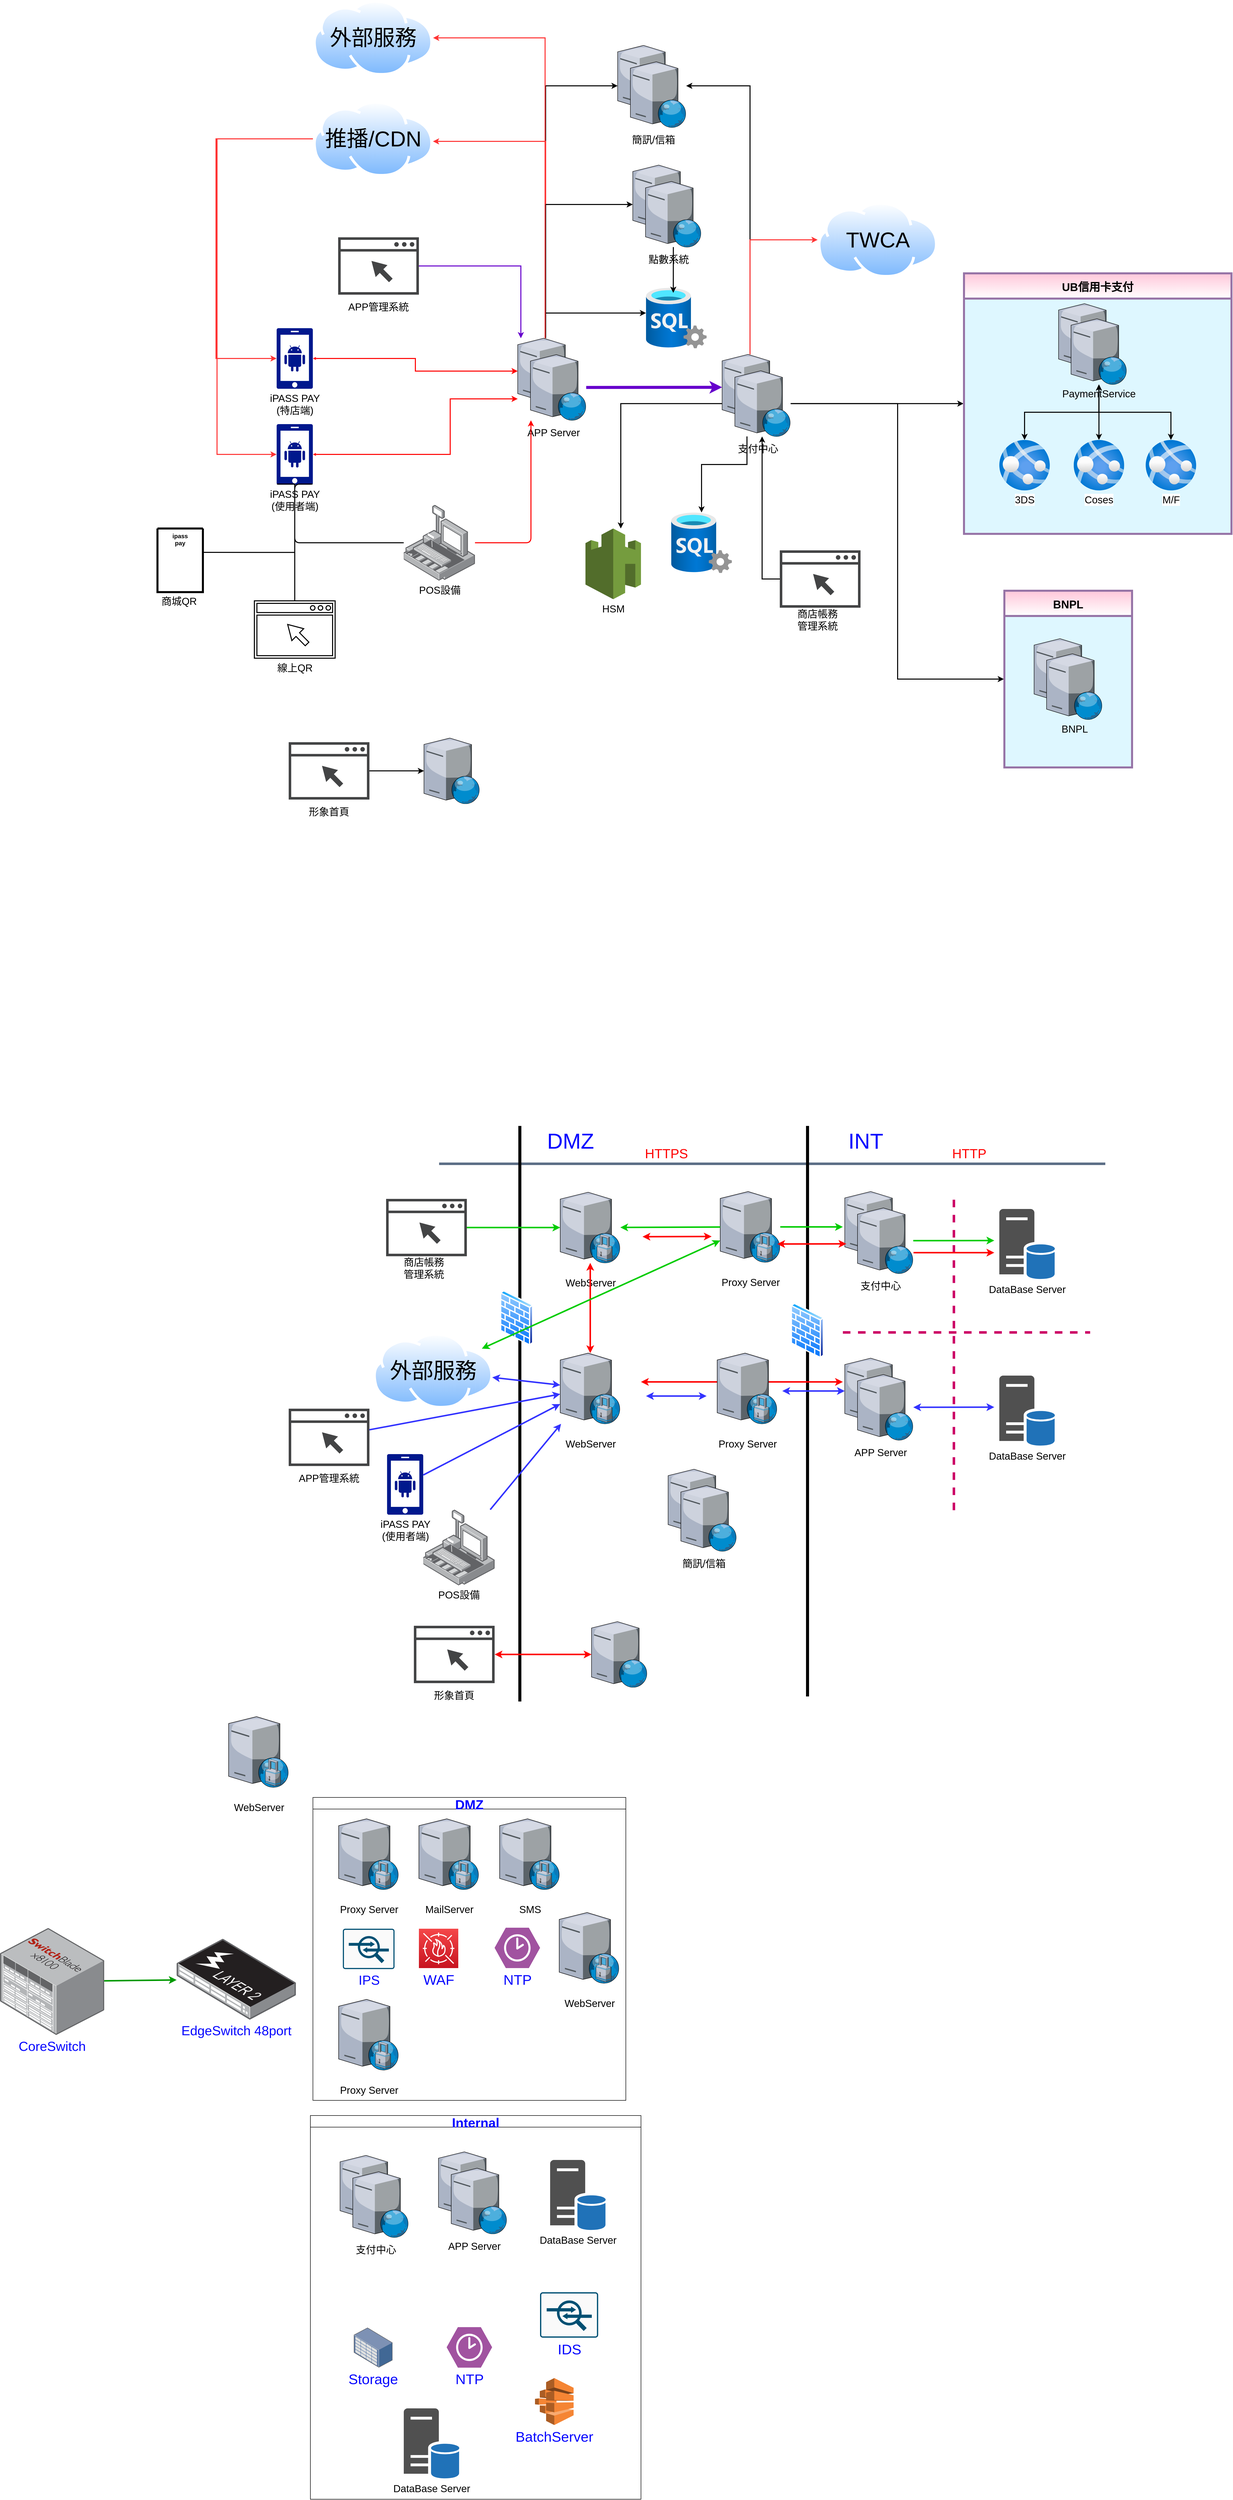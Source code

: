 <mxfile version="16.1.0" type="github">
  <diagram id="X_YsHXB3vTGY_uXjafgQ" name="第1頁">
    <mxGraphModel dx="3392" dy="4007" grid="1" gridSize="10" guides="1" tooltips="1" connect="1" arrows="1" fold="1" page="1" pageScale="1" pageWidth="827" pageHeight="1169" math="0" shadow="0">
      <root>
        <mxCell id="0" />
        <mxCell id="1" parent="0" />
        <mxCell id="9vmwIjMlL75sk7sSG7vk-1" value="" style="endArrow=none;startArrow=classic;html=1;strokeWidth=2;edgeStyle=elbowEdgeStyle;elbow=vertical;rounded=0;startFill=1;endFill=0;" parent="1" source="9vmwIjMlL75sk7sSG7vk-12" target="9vmwIjMlL75sk7sSG7vk-9" edge="1">
          <mxGeometry width="50" height="50" relative="1" as="geometry">
            <mxPoint x="-178" y="-1161.613" as="sourcePoint" />
            <mxPoint x="-668" y="-1190" as="targetPoint" />
            <Array as="points">
              <mxPoint x="-840" y="-1460" />
              <mxPoint x="-770" y="-1425" />
              <mxPoint x="-648" y="-1740" />
              <mxPoint x="-568" y="-1620" />
              <mxPoint x="-678" y="-1780" />
            </Array>
          </mxGeometry>
        </mxCell>
        <mxCell id="9vmwIjMlL75sk7sSG7vk-2" value="" style="group;strokeWidth=2;" parent="1" vertex="1" connectable="0">
          <mxGeometry x="-440" y="-990" width="160" height="160.0" as="geometry" />
        </mxCell>
        <mxCell id="9vmwIjMlL75sk7sSG7vk-3" value="" style="group;strokeWidth=2;" parent="9vmwIjMlL75sk7sSG7vk-2" vertex="1" connectable="0">
          <mxGeometry x="5" width="160" height="113.6" as="geometry" />
        </mxCell>
        <mxCell id="9vmwIjMlL75sk7sSG7vk-4" value="" style="pointerEvents=1;shadow=0;dashed=0;html=1;strokeColor=none;fillColor=#434445;aspect=fixed;labelPosition=center;verticalLabelPosition=bottom;verticalAlign=top;align=center;outlineConnect=0;shape=mxgraph.vvd.web_browser;fontSize=20;strokeWidth=2;" parent="9vmwIjMlL75sk7sSG7vk-3" vertex="1">
          <mxGeometry width="160" height="113.6" as="geometry" />
        </mxCell>
        <mxCell id="9vmwIjMlL75sk7sSG7vk-5" value="" style="shape=image;html=1;verticalAlign=top;verticalLabelPosition=bottom;labelBackgroundColor=#ffffff;imageAspect=0;aspect=fixed;image=https://cdn1.iconfinder.com/data/icons/logotypes/32/chrome-128.png;fontSize=20;strokeWidth=2;" parent="9vmwIjMlL75sk7sSG7vk-3" vertex="1">
          <mxGeometry x="5" y="4" width="20" height="20" as="geometry" />
        </mxCell>
        <mxCell id="9vmwIjMlL75sk7sSG7vk-6" value="商店帳務&lt;br&gt;管理系統" style="text;html=1;strokeColor=none;fillColor=none;align=center;verticalAlign=middle;whiteSpace=wrap;rounded=0;fontSize=20;strokeWidth=2;" parent="9vmwIjMlL75sk7sSG7vk-2" vertex="1">
          <mxGeometry x="5" y="113.6" width="150" height="46.4" as="geometry" />
        </mxCell>
        <mxCell id="9vmwIjMlL75sk7sSG7vk-7" value="" style="group;strokeWidth=2;" parent="1" vertex="1" connectable="0">
          <mxGeometry x="-958" y="-1410" width="150" height="209.0" as="geometry" />
        </mxCell>
        <mxCell id="9vmwIjMlL75sk7sSG7vk-8" value="" style="group;strokeWidth=2;" parent="9vmwIjMlL75sk7sSG7vk-7" vertex="1" connectable="0">
          <mxGeometry x="3.75" width="135.75" height="162.4" as="geometry" />
        </mxCell>
        <mxCell id="9vmwIjMlL75sk7sSG7vk-9" value="" style="verticalLabelPosition=bottom;aspect=fixed;html=1;verticalAlign=top;strokeColor=none;align=center;outlineConnect=0;shape=mxgraph.citrix.web_server;fontSize=20;strokeWidth=2;" parent="9vmwIjMlL75sk7sSG7vk-8" vertex="1">
          <mxGeometry width="110.5" height="130" as="geometry" />
        </mxCell>
        <mxCell id="9vmwIjMlL75sk7sSG7vk-10" value="" style="verticalLabelPosition=bottom;aspect=fixed;html=1;verticalAlign=top;strokeColor=none;align=center;outlineConnect=0;shape=mxgraph.citrix.web_server;fontSize=20;strokeWidth=2;" parent="9vmwIjMlL75sk7sSG7vk-8" vertex="1">
          <mxGeometry x="25.25" y="32.4" width="110.5" height="130" as="geometry" />
        </mxCell>
        <mxCell id="9vmwIjMlL75sk7sSG7vk-11" value="APP Server" style="text;html=1;strokeColor=none;fillColor=none;align=center;verticalAlign=middle;whiteSpace=wrap;rounded=0;fontSize=20;strokeWidth=2;" parent="9vmwIjMlL75sk7sSG7vk-7" vertex="1">
          <mxGeometry y="162.6" width="150" height="46.4" as="geometry" />
        </mxCell>
        <mxCell id="9vmwIjMlL75sk7sSG7vk-12" value="" style="aspect=fixed;html=1;points=[];align=center;image;fontSize=12;image=img/lib/azure2/databases/SQL_Server.svg;strokeWidth=2;" parent="1" vertex="1">
          <mxGeometry x="-700" y="-1510" width="120" height="120" as="geometry" />
        </mxCell>
        <mxCell id="9vmwIjMlL75sk7sSG7vk-13" value="" style="endArrow=classic;html=1;strokeWidth=2;edgeStyle=orthogonalEdgeStyle;strokeColor=#FF0000;" parent="1" source="9vmwIjMlL75sk7sSG7vk-33" target="9vmwIjMlL75sk7sSG7vk-10" edge="1">
          <mxGeometry width="50" height="50" relative="1" as="geometry">
            <mxPoint x="-628" y="-1440" as="sourcePoint" />
            <mxPoint x="-578" y="-1490" as="targetPoint" />
            <Array as="points">
              <mxPoint x="-928" y="-1005" />
            </Array>
          </mxGeometry>
        </mxCell>
        <mxCell id="9vmwIjMlL75sk7sSG7vk-16" value="&#xa;&#xa;" style="group;strokeWidth=2;" parent="1" vertex="1" connectable="0">
          <mxGeometry x="-1408" y="-610" width="160" height="160.0" as="geometry" />
        </mxCell>
        <mxCell id="9vmwIjMlL75sk7sSG7vk-17" value="" style="group;strokeWidth=2;" parent="9vmwIjMlL75sk7sSG7vk-16" vertex="1" connectable="0">
          <mxGeometry width="160" height="113.6" as="geometry" />
        </mxCell>
        <mxCell id="9vmwIjMlL75sk7sSG7vk-18" value="" style="pointerEvents=1;shadow=0;dashed=0;html=1;strokeColor=none;fillColor=#434445;aspect=fixed;labelPosition=center;verticalLabelPosition=bottom;verticalAlign=top;align=center;outlineConnect=0;shape=mxgraph.vvd.web_browser;fontSize=20;strokeWidth=2;" parent="9vmwIjMlL75sk7sSG7vk-17" vertex="1">
          <mxGeometry width="160" height="113.6" as="geometry" />
        </mxCell>
        <mxCell id="9vmwIjMlL75sk7sSG7vk-19" value="" style="shape=image;html=1;verticalAlign=top;verticalLabelPosition=bottom;labelBackgroundColor=#ffffff;imageAspect=0;aspect=fixed;image=https://cdn1.iconfinder.com/data/icons/logotypes/32/chrome-128.png;fontSize=20;strokeWidth=2;" parent="9vmwIjMlL75sk7sSG7vk-17" vertex="1">
          <mxGeometry x="5" y="4" width="20" height="20" as="geometry" />
        </mxCell>
        <mxCell id="9vmwIjMlL75sk7sSG7vk-20" value="形象首頁" style="text;html=1;strokeColor=none;fillColor=none;align=center;verticalAlign=middle;whiteSpace=wrap;rounded=0;fontSize=20;strokeWidth=2;" parent="9vmwIjMlL75sk7sSG7vk-16" vertex="1">
          <mxGeometry x="5" y="113.6" width="150" height="46.4" as="geometry" />
        </mxCell>
        <mxCell id="9vmwIjMlL75sk7sSG7vk-21" value="" style="verticalLabelPosition=bottom;aspect=fixed;html=1;verticalAlign=top;strokeColor=none;align=center;outlineConnect=0;shape=mxgraph.citrix.web_server;fontSize=20;strokeWidth=2;" parent="1" vertex="1">
          <mxGeometry x="-1140" y="-618.2" width="110.5" height="130" as="geometry" />
        </mxCell>
        <mxCell id="9vmwIjMlL75sk7sSG7vk-22" value="" style="group;strokeWidth=2;" parent="1" vertex="1" connectable="0">
          <mxGeometry x="-1432" y="-1400" width="72" height="260" as="geometry" />
        </mxCell>
        <mxCell id="9vmwIjMlL75sk7sSG7vk-23" value="iPASS PAY&lt;br style=&quot;font-size: 20px&quot;&gt;(特店端)" style="aspect=fixed;pointerEvents=1;shadow=0;dashed=0;html=1;strokeColor=none;labelPosition=center;verticalLabelPosition=bottom;verticalAlign=top;align=center;fillColor=#00188D;shape=mxgraph.mscae.enterprise.android_phone;fontSize=20;strokeWidth=2;" parent="9vmwIjMlL75sk7sSG7vk-22" vertex="1">
          <mxGeometry y="-30" width="72" height="120" as="geometry" />
        </mxCell>
        <mxCell id="9vmwIjMlL75sk7sSG7vk-24" value="iPASS PAY&lt;br style=&quot;font-size: 20px;&quot;&gt;(使用者端)" style="aspect=fixed;pointerEvents=1;shadow=0;dashed=0;html=1;strokeColor=none;labelPosition=center;verticalLabelPosition=bottom;verticalAlign=top;align=center;fillColor=#00188D;shape=mxgraph.mscae.enterprise.android_phone;fontSize=20;strokeWidth=2;" parent="9vmwIjMlL75sk7sSG7vk-22" vertex="1">
          <mxGeometry y="160" width="72" height="120" as="geometry" />
        </mxCell>
        <mxCell id="9vmwIjMlL75sk7sSG7vk-25" style="edgeStyle=elbowEdgeStyle;rounded=0;orthogonalLoop=1;jettySize=auto;html=1;shadow=0;fontSize=20;startArrow=classic;startFill=1;startSize=6;strokeWidth=2;endArrow=none;endFill=0;" parent="1" source="9vmwIjMlL75sk7sSG7vk-26" target="9vmwIjMlL75sk7sSG7vk-72" edge="1">
          <mxGeometry relative="1" as="geometry">
            <Array as="points">
              <mxPoint x="-750" y="-1140" />
              <mxPoint x="-670" y="-1200" />
              <mxPoint x="-1138" y="-1095" />
            </Array>
          </mxGeometry>
        </mxCell>
        <mxCell id="9vmwIjMlL75sk7sSG7vk-26" value="&lt;font style=&quot;font-size: 20px&quot;&gt;HSM&lt;/font&gt;" style="outlineConnect=0;dashed=0;verticalLabelPosition=bottom;verticalAlign=top;align=center;html=1;shape=mxgraph.aws3.cloudhsm;fillColor=#759C3E;gradientColor=none;strokeWidth=2;" parent="1" vertex="1">
          <mxGeometry x="-820" y="-1033.2" width="110" height="140" as="geometry" />
        </mxCell>
        <mxCell id="9vmwIjMlL75sk7sSG7vk-27" value="" style="group;strokeWidth=2;" parent="1" vertex="1" connectable="0">
          <mxGeometry x="-1310" y="-1610" width="160" height="160.0" as="geometry" />
        </mxCell>
        <mxCell id="9vmwIjMlL75sk7sSG7vk-28" value="" style="group;strokeWidth=2;" parent="9vmwIjMlL75sk7sSG7vk-27" vertex="1" connectable="0">
          <mxGeometry width="160" height="113.6" as="geometry" />
        </mxCell>
        <mxCell id="9vmwIjMlL75sk7sSG7vk-29" value="" style="pointerEvents=1;shadow=0;dashed=0;html=1;strokeColor=none;fillColor=#434445;aspect=fixed;labelPosition=center;verticalLabelPosition=bottom;verticalAlign=top;align=center;outlineConnect=0;shape=mxgraph.vvd.web_browser;fontSize=20;strokeWidth=2;" parent="9vmwIjMlL75sk7sSG7vk-28" vertex="1">
          <mxGeometry width="160" height="113.6" as="geometry" />
        </mxCell>
        <mxCell id="9vmwIjMlL75sk7sSG7vk-30" value="" style="shape=image;html=1;verticalAlign=top;verticalLabelPosition=bottom;labelBackgroundColor=#ffffff;imageAspect=0;aspect=fixed;image=https://cdn1.iconfinder.com/data/icons/logotypes/32/chrome-128.png;fontSize=20;strokeWidth=2;" parent="9vmwIjMlL75sk7sSG7vk-28" vertex="1">
          <mxGeometry x="5" y="4" width="20" height="20" as="geometry" />
        </mxCell>
        <mxCell id="9vmwIjMlL75sk7sSG7vk-31" value="APP管理系統" style="text;html=1;strokeColor=none;fillColor=none;align=center;verticalAlign=middle;whiteSpace=wrap;rounded=0;fontSize=20;strokeWidth=2;" parent="9vmwIjMlL75sk7sSG7vk-27" vertex="1">
          <mxGeometry x="5" y="113.6" width="150" height="46.4" as="geometry" />
        </mxCell>
        <mxCell id="9vmwIjMlL75sk7sSG7vk-32" value="" style="endArrow=classic;startArrow=none;html=1;strokeWidth=2;endFill=1;startFill=0;" parent="1" source="9vmwIjMlL75sk7sSG7vk-18" target="9vmwIjMlL75sk7sSG7vk-21" edge="1">
          <mxGeometry width="50" height="50" relative="1" as="geometry">
            <mxPoint x="-1128" y="-1050" as="sourcePoint" />
            <mxPoint x="-1078" y="-1100" as="targetPoint" />
          </mxGeometry>
        </mxCell>
        <mxCell id="9vmwIjMlL75sk7sSG7vk-33" value="POS設備" style="points=[];aspect=fixed;html=1;align=center;shadow=0;dashed=0;image;image=img/lib/allied_telesis/security/POS.svg;fontSize=20;strokeWidth=2;" parent="1" vertex="1">
          <mxGeometry x="-1180.12" y="-1080" width="141.25" height="150" as="geometry" />
        </mxCell>
        <mxCell id="9vmwIjMlL75sk7sSG7vk-34" value="" style="endArrow=none;html=1;strokeWidth=2;entryX=0.99;entryY=0.99;entryDx=0;entryDy=0;entryPerimeter=0;edgeStyle=orthogonalEdgeStyle;endFill=0;" parent="1" source="9vmwIjMlL75sk7sSG7vk-33" target="9vmwIjMlL75sk7sSG7vk-24" edge="1">
          <mxGeometry width="50" height="50" relative="1" as="geometry">
            <mxPoint x="-728" y="-951" as="sourcePoint" />
            <mxPoint x="-678" y="-1001" as="targetPoint" />
            <Array as="points">
              <mxPoint x="-1396" y="-1005" />
              <mxPoint x="-1396" y="-1121" />
            </Array>
          </mxGeometry>
        </mxCell>
        <mxCell id="9vmwIjMlL75sk7sSG7vk-35" value="" style="endArrow=none;html=1;strokeWidth=2;exitX=0.5;exitY=1;exitDx=0;exitDy=0;exitPerimeter=0;endFill=0;" parent="1" source="9vmwIjMlL75sk7sSG7vk-24" target="9vmwIjMlL75sk7sSG7vk-37" edge="1">
          <mxGeometry width="50" height="50" relative="1" as="geometry">
            <mxPoint x="-748" y="-951" as="sourcePoint" />
            <mxPoint x="-698" y="-1001" as="targetPoint" />
          </mxGeometry>
        </mxCell>
        <mxCell id="9vmwIjMlL75sk7sSG7vk-36" value="" style="group" parent="1" vertex="1" connectable="0">
          <mxGeometry x="-1464" y="-890" width="160" height="113.6" as="geometry" />
        </mxCell>
        <mxCell id="9vmwIjMlL75sk7sSG7vk-37" value="線上QR" style="pointerEvents=1;shadow=0;dashed=0;html=1;aspect=fixed;labelPosition=center;verticalLabelPosition=bottom;verticalAlign=top;align=center;outlineConnect=0;shape=mxgraph.vvd.web_browser;fontSize=20;strokeWidth=2;" parent="9vmwIjMlL75sk7sSG7vk-36" vertex="1">
          <mxGeometry x="-12" width="160" height="113.6" as="geometry" />
        </mxCell>
        <mxCell id="9vmwIjMlL75sk7sSG7vk-38" value="" style="shape=image;html=1;verticalAlign=top;verticalLabelPosition=bottom;labelBackgroundColor=#ffffff;imageAspect=0;aspect=fixed;image=https://cdn1.iconfinder.com/data/icons/logotypes/32/chrome-128.png;fontSize=20;strokeWidth=2;" parent="9vmwIjMlL75sk7sSG7vk-36" vertex="1">
          <mxGeometry x="5" y="4" width="20" height="20" as="geometry" />
        </mxCell>
        <mxCell id="9vmwIjMlL75sk7sSG7vk-39" value="" style="shape=image;html=1;verticalAlign=top;verticalLabelPosition=bottom;labelBackgroundColor=#ffffff;imageAspect=0;aspect=fixed;image=https://cdn0.iconfinder.com/data/icons/view-1/20/qrcode-128.png;strokeWidth=4;" parent="9vmwIjMlL75sk7sSG7vk-36" vertex="1">
          <mxGeometry x="47" y="30" width="68" height="68" as="geometry" />
        </mxCell>
        <mxCell id="9vmwIjMlL75sk7sSG7vk-40" value="" style="group" parent="1" vertex="1" connectable="0">
          <mxGeometry x="-1700" y="-1033.2" width="150" height="166.4" as="geometry" />
        </mxCell>
        <mxCell id="9vmwIjMlL75sk7sSG7vk-41" value="" style="group" parent="9vmwIjMlL75sk7sSG7vk-40" vertex="1" connectable="0">
          <mxGeometry x="12" width="126" height="126" as="geometry" />
        </mxCell>
        <mxCell id="9vmwIjMlL75sk7sSG7vk-42" value="&#xa;&#xa;&#xa;&#xa;ipass&#xa;pay&#xa;" style="swimlane;startSize=0;strokeWidth=4;" parent="9vmwIjMlL75sk7sSG7vk-41" vertex="1">
          <mxGeometry x="20" width="90" height="126" as="geometry">
            <mxRectangle x="20" width="50" height="40" as="alternateBounds" />
          </mxGeometry>
        </mxCell>
        <mxCell id="9vmwIjMlL75sk7sSG7vk-43" value="" style="shape=image;html=1;verticalAlign=top;verticalLabelPosition=bottom;labelBackgroundColor=#ffffff;imageAspect=0;aspect=fixed;image=https://cdn0.iconfinder.com/data/icons/view-1/20/qrcode-128.png;strokeWidth=4;" parent="9vmwIjMlL75sk7sSG7vk-42" vertex="1">
          <mxGeometry x="11" y="40" width="68" height="68" as="geometry" />
        </mxCell>
        <mxCell id="9vmwIjMlL75sk7sSG7vk-44" value="商城QR" style="text;html=1;strokeColor=none;fillColor=none;align=center;verticalAlign=middle;whiteSpace=wrap;rounded=0;fontSize=20;strokeWidth=2;" parent="9vmwIjMlL75sk7sSG7vk-40" vertex="1">
          <mxGeometry y="120.0" width="150" height="46.4" as="geometry" />
        </mxCell>
        <mxCell id="9vmwIjMlL75sk7sSG7vk-46" style="edgeStyle=elbowEdgeStyle;rounded=0;orthogonalLoop=1;jettySize=auto;html=1;startArrow=none;startFill=0;endArrow=classic;endFill=1;startSize=0;strokeWidth=2;entryX=0;entryY=0.5;entryDx=0;entryDy=0;entryPerimeter=0;fontColor=#FF3333;labelBackgroundColor=#FF3333;strokeColor=#FF3333;" parent="1" target="9vmwIjMlL75sk7sSG7vk-23" edge="1" source="HavgDcFnVHiz-q8iYQLe-7">
          <mxGeometry relative="1" as="geometry">
            <mxPoint x="-1478" y="-2000" as="sourcePoint" />
            <mxPoint x="-2090" y="-1705" as="targetPoint" />
            <Array as="points">
              <mxPoint x="-1552" y="-1720" />
            </Array>
          </mxGeometry>
        </mxCell>
        <mxCell id="9vmwIjMlL75sk7sSG7vk-55" style="edgeStyle=elbowEdgeStyle;rounded=0;orthogonalLoop=1;jettySize=auto;html=1;startArrow=none;startFill=0;endArrow=classic;endFill=1;startSize=0;strokeWidth=2;strokeColor=#6600CC;" parent="1" source="9vmwIjMlL75sk7sSG7vk-29" target="9vmwIjMlL75sk7sSG7vk-9" edge="1">
          <mxGeometry relative="1" as="geometry">
            <Array as="points">
              <mxPoint x="-948" y="-1480" />
            </Array>
          </mxGeometry>
        </mxCell>
        <mxCell id="9vmwIjMlL75sk7sSG7vk-56" style="edgeStyle=elbowEdgeStyle;rounded=0;orthogonalLoop=1;jettySize=auto;html=1;startArrow=classic;startFill=1;endArrow=classic;endFill=1;startSize=0;strokeWidth=2;strokeColor=#FF0000;" parent="1" source="9vmwIjMlL75sk7sSG7vk-23" target="9vmwIjMlL75sk7sSG7vk-9" edge="1">
          <mxGeometry relative="1" as="geometry" />
        </mxCell>
        <mxCell id="9vmwIjMlL75sk7sSG7vk-57" style="edgeStyle=elbowEdgeStyle;rounded=0;orthogonalLoop=1;jettySize=auto;html=1;startArrow=classic;startFill=1;endArrow=classic;endFill=1;startSize=0;strokeWidth=2;strokeColor=#FF0000;" parent="1" source="9vmwIjMlL75sk7sSG7vk-24" target="9vmwIjMlL75sk7sSG7vk-9" edge="1">
          <mxGeometry relative="1" as="geometry">
            <Array as="points">
              <mxPoint x="-1088" y="-1290" />
              <mxPoint x="-1098" y="-1290" />
            </Array>
          </mxGeometry>
        </mxCell>
        <mxCell id="9vmwIjMlL75sk7sSG7vk-58" style="edgeStyle=orthogonalEdgeStyle;rounded=0;orthogonalLoop=1;jettySize=auto;html=1;entryX=0.01;entryY=0.99;entryDx=0;entryDy=0;entryPerimeter=0;startArrow=none;startFill=0;endArrow=none;endFill=0;startSize=6;strokeWidth=2;exitX=1.016;exitY=0.375;exitDx=0;exitDy=0;exitPerimeter=0;" parent="1" source="9vmwIjMlL75sk7sSG7vk-42" target="9vmwIjMlL75sk7sSG7vk-24" edge="1">
          <mxGeometry relative="1" as="geometry">
            <Array as="points">
              <mxPoint x="-1396" y="-986" />
              <mxPoint x="-1396" y="-1121" />
            </Array>
          </mxGeometry>
        </mxCell>
        <mxCell id="9vmwIjMlL75sk7sSG7vk-59" style="edgeStyle=elbowEdgeStyle;rounded=0;orthogonalLoop=1;jettySize=auto;html=1;shadow=0;fontSize=20;startArrow=classic;startFill=1;startSize=6;strokeWidth=2;endArrow=none;endFill=0;" parent="1" source="9vmwIjMlL75sk7sSG7vk-60" target="9vmwIjMlL75sk7sSG7vk-72" edge="1">
          <mxGeometry relative="1" as="geometry" />
        </mxCell>
        <mxCell id="9vmwIjMlL75sk7sSG7vk-60" value="UB信用卡支付" style="swimlane;rounded=0;shadow=0;glass=0;sketch=0;startSize=50;strokeColor=#9673a6;strokeWidth=4;fillColor=#FFC7DA;gradientDirection=south;perimeterSpacing=1;swimlaneFillColor=#DEF7FF;fontSize=22;fontStyle=1;gradientColor=#FFFFFF;" parent="1" vertex="1">
          <mxGeometry x="-70" y="-1538.6" width="530" height="516" as="geometry">
            <mxRectangle x="580" y="-980" width="130" height="20" as="alternateBounds" />
          </mxGeometry>
        </mxCell>
        <mxCell id="9vmwIjMlL75sk7sSG7vk-61" style="edgeStyle=orthogonalEdgeStyle;rounded=0;orthogonalLoop=1;jettySize=auto;html=1;fontSize=22;startArrow=classic;startFill=1;endArrow=classic;endFill=1;strokeWidth=2;" parent="9vmwIjMlL75sk7sSG7vk-60" source="9vmwIjMlL75sk7sSG7vk-62" target="9vmwIjMlL75sk7sSG7vk-68" edge="1">
          <mxGeometry relative="1" as="geometry" />
        </mxCell>
        <mxCell id="9vmwIjMlL75sk7sSG7vk-62" value="&lt;font style=&quot;font-size: 20px&quot;&gt;Coses&lt;/font&gt;" style="aspect=fixed;html=1;points=[];align=center;image;fontSize=12;image=img/lib/azure2/app_services/App_Services.svg;strokeWidth=2;" parent="9vmwIjMlL75sk7sSG7vk-60" vertex="1">
          <mxGeometry x="217.37" y="330" width="100" height="100" as="geometry" />
        </mxCell>
        <mxCell id="9vmwIjMlL75sk7sSG7vk-63" style="edgeStyle=elbowEdgeStyle;rounded=0;orthogonalLoop=1;jettySize=auto;elbow=vertical;html=1;fontSize=22;startArrow=classic;startFill=1;endArrow=classic;endFill=1;strokeWidth=2;" parent="9vmwIjMlL75sk7sSG7vk-60" source="9vmwIjMlL75sk7sSG7vk-64" target="9vmwIjMlL75sk7sSG7vk-68" edge="1">
          <mxGeometry relative="1" as="geometry" />
        </mxCell>
        <mxCell id="9vmwIjMlL75sk7sSG7vk-64" value="&lt;font style=&quot;font-size: 20px&quot;&gt;3DS&lt;br&gt;&lt;/font&gt;" style="aspect=fixed;html=1;points=[];align=center;image;fontSize=12;image=img/lib/azure2/app_services/App_Services.svg;strokeWidth=2;" parent="9vmwIjMlL75sk7sSG7vk-60" vertex="1">
          <mxGeometry x="70" y="330" width="100" height="100" as="geometry" />
        </mxCell>
        <mxCell id="9vmwIjMlL75sk7sSG7vk-65" style="edgeStyle=elbowEdgeStyle;rounded=0;orthogonalLoop=1;jettySize=auto;html=1;fontSize=22;startArrow=classic;startFill=1;endArrow=classic;endFill=1;strokeWidth=2;elbow=vertical;" parent="9vmwIjMlL75sk7sSG7vk-60" source="9vmwIjMlL75sk7sSG7vk-66" target="9vmwIjMlL75sk7sSG7vk-68" edge="1">
          <mxGeometry relative="1" as="geometry" />
        </mxCell>
        <mxCell id="9vmwIjMlL75sk7sSG7vk-66" value="&lt;font style=&quot;font-size: 20px&quot;&gt;M/F&lt;br&gt;&lt;/font&gt;" style="aspect=fixed;html=1;points=[];align=center;image;fontSize=12;image=img/lib/azure2/app_services/App_Services.svg;strokeWidth=2;" parent="9vmwIjMlL75sk7sSG7vk-60" vertex="1">
          <mxGeometry x="360.0" y="330" width="100" height="100" as="geometry" />
        </mxCell>
        <mxCell id="9vmwIjMlL75sk7sSG7vk-67" value="" style="verticalLabelPosition=bottom;aspect=fixed;html=1;verticalAlign=top;strokeColor=none;align=center;outlineConnect=0;shape=mxgraph.citrix.web_server;fontSize=20;strokeWidth=2;" parent="9vmwIjMlL75sk7sSG7vk-60" vertex="1">
          <mxGeometry x="187.37" y="60" width="110.5" height="130" as="geometry" />
        </mxCell>
        <mxCell id="9vmwIjMlL75sk7sSG7vk-68" value="PaymentService" style="verticalLabelPosition=bottom;aspect=fixed;html=1;verticalAlign=top;strokeColor=none;align=center;outlineConnect=0;shape=mxgraph.citrix.web_server;fontSize=20;strokeWidth=2;" parent="9vmwIjMlL75sk7sSG7vk-60" vertex="1">
          <mxGeometry x="212.12" y="90" width="110.5" height="130" as="geometry" />
        </mxCell>
        <mxCell id="9vmwIjMlL75sk7sSG7vk-69" value="" style="group;strokeWidth=2;" parent="1" vertex="1" connectable="0">
          <mxGeometry x="-553" y="-1378" width="150" height="209.0" as="geometry" />
        </mxCell>
        <mxCell id="9vmwIjMlL75sk7sSG7vk-70" value="" style="group;strokeWidth=2;" parent="9vmwIjMlL75sk7sSG7vk-69" vertex="1" connectable="0">
          <mxGeometry x="3.75" width="135.75" height="162.4" as="geometry" />
        </mxCell>
        <mxCell id="9vmwIjMlL75sk7sSG7vk-71" value="" style="verticalLabelPosition=bottom;aspect=fixed;html=1;verticalAlign=top;strokeColor=none;align=center;outlineConnect=0;shape=mxgraph.citrix.web_server;fontSize=20;strokeWidth=2;" parent="9vmwIjMlL75sk7sSG7vk-70" vertex="1">
          <mxGeometry width="110.5" height="130" as="geometry" />
        </mxCell>
        <mxCell id="9vmwIjMlL75sk7sSG7vk-72" value="" style="verticalLabelPosition=bottom;aspect=fixed;html=1;verticalAlign=top;strokeColor=none;align=center;outlineConnect=0;shape=mxgraph.citrix.web_server;fontSize=20;strokeWidth=2;" parent="9vmwIjMlL75sk7sSG7vk-70" vertex="1">
          <mxGeometry x="25.25" y="32.4" width="110.5" height="130" as="geometry" />
        </mxCell>
        <mxCell id="9vmwIjMlL75sk7sSG7vk-73" value="支付中心" style="text;html=1;strokeColor=none;fillColor=none;align=center;verticalAlign=middle;whiteSpace=wrap;rounded=0;fontSize=20;strokeWidth=2;" parent="9vmwIjMlL75sk7sSG7vk-69" vertex="1">
          <mxGeometry y="162.6" width="150" height="46.4" as="geometry" />
        </mxCell>
        <mxCell id="9vmwIjMlL75sk7sSG7vk-74" value="" style="endArrow=classic;startArrow=none;html=1;shadow=0;fontSize=20;startSize=6;strokeWidth=6;startFill=0;strokeColor=#6600CC;" parent="1" source="9vmwIjMlL75sk7sSG7vk-10" target="9vmwIjMlL75sk7sSG7vk-71" edge="1">
          <mxGeometry width="50" height="50" relative="1" as="geometry">
            <mxPoint x="420" y="-1165" as="sourcePoint" />
            <mxPoint x="470" y="-1215" as="targetPoint" />
          </mxGeometry>
        </mxCell>
        <mxCell id="9vmwIjMlL75sk7sSG7vk-75" style="edgeStyle=elbowEdgeStyle;rounded=0;orthogonalLoop=1;jettySize=auto;html=1;shadow=0;fontSize=20;startArrow=none;startFill=0;startSize=6;strokeWidth=2;strokeColor=#000000;" parent="1" source="9vmwIjMlL75sk7sSG7vk-4" target="9vmwIjMlL75sk7sSG7vk-72" edge="1">
          <mxGeometry relative="1" as="geometry">
            <Array as="points">
              <mxPoint x="-470" y="-1090" />
              <mxPoint x="-500" y="-1100" />
              <mxPoint x="-370" y="-1070" />
            </Array>
          </mxGeometry>
        </mxCell>
        <mxCell id="9vmwIjMlL75sk7sSG7vk-84" style="edgeStyle=elbowEdgeStyle;rounded=0;orthogonalLoop=1;jettySize=auto;html=1;startArrow=none;startFill=0;endArrow=classic;endFill=1;startSize=0;strokeWidth=2;entryX=0;entryY=0.5;entryDx=0;entryDy=0;entryPerimeter=0;fontColor=#FF3333;strokeColor=#FF3333;" parent="1" source="HavgDcFnVHiz-q8iYQLe-7" target="9vmwIjMlL75sk7sSG7vk-24" edge="1">
          <mxGeometry relative="1" as="geometry">
            <mxPoint x="-1480" y="-1860" as="sourcePoint" />
            <mxPoint x="-1456" y="-1486.25" as="targetPoint" />
            <Array as="points">
              <mxPoint x="-1550" y="-1520" />
              <mxPoint x="-1460" y="-1870" />
              <mxPoint x="-1550" y="-1725" />
            </Array>
          </mxGeometry>
        </mxCell>
        <mxCell id="9vmwIjMlL75sk7sSG7vk-85" value="BNPL" style="swimlane;rounded=0;shadow=0;glass=0;sketch=0;startSize=50;strokeColor=#9673a6;strokeWidth=4;fillColor=#FFC7DA;gradientDirection=south;perimeterSpacing=1;swimlaneFillColor=#DEF7FF;fontSize=22;fontStyle=1;gradientColor=#FFFFFF;" parent="1" vertex="1">
          <mxGeometry x="10" y="-910" width="253" height="350" as="geometry">
            <mxRectangle x="580" y="-980" width="130" height="20" as="alternateBounds" />
          </mxGeometry>
        </mxCell>
        <mxCell id="9vmwIjMlL75sk7sSG7vk-86" value="" style="verticalLabelPosition=bottom;aspect=fixed;html=1;verticalAlign=top;strokeColor=none;align=center;outlineConnect=0;shape=mxgraph.citrix.web_server;fontSize=20;strokeWidth=2;" parent="9vmwIjMlL75sk7sSG7vk-85" vertex="1">
          <mxGeometry x="58.87" y="95" width="110.5" height="130" as="geometry" />
        </mxCell>
        <mxCell id="9vmwIjMlL75sk7sSG7vk-87" value="BNPL" style="verticalLabelPosition=bottom;aspect=fixed;html=1;verticalAlign=top;strokeColor=none;align=center;outlineConnect=0;shape=mxgraph.citrix.web_server;fontSize=20;strokeWidth=2;" parent="9vmwIjMlL75sk7sSG7vk-85" vertex="1">
          <mxGeometry x="83.62" y="125" width="110.5" height="130" as="geometry" />
        </mxCell>
        <mxCell id="9vmwIjMlL75sk7sSG7vk-88" style="edgeStyle=elbowEdgeStyle;rounded=0;orthogonalLoop=1;jettySize=auto;html=1;shadow=0;fontSize=20;startArrow=classic;startFill=1;startSize=6;strokeWidth=2;endArrow=none;endFill=0;" parent="1" source="9vmwIjMlL75sk7sSG7vk-85" target="9vmwIjMlL75sk7sSG7vk-72" edge="1">
          <mxGeometry relative="1" as="geometry">
            <mxPoint x="-164" y="-1118" as="sourcePoint" />
            <mxPoint x="-403.5" y="-1289.6" as="targetPoint" />
          </mxGeometry>
        </mxCell>
        <mxCell id="9vmwIjMlL75sk7sSG7vk-89" value="" style="endArrow=none;startArrow=classic;html=1;strokeWidth=2;edgeStyle=elbowEdgeStyle;elbow=vertical;rounded=0;startFill=1;endFill=0;" parent="1" source="9vmwIjMlL75sk7sSG7vk-90" target="9vmwIjMlL75sk7sSG7vk-72" edge="1">
          <mxGeometry width="50" height="50" relative="1" as="geometry">
            <mxPoint x="-90" y="-789.613" as="sourcePoint" />
            <mxPoint x="-484" y="-1188" as="targetPoint" />
            <Array as="points">
              <mxPoint x="-500" y="-1160" />
              <mxPoint x="-360" y="-1156" />
              <mxPoint x="-560" y="-1368" />
              <mxPoint x="-480" y="-1248" />
              <mxPoint x="-590" y="-1408" />
            </Array>
          </mxGeometry>
        </mxCell>
        <mxCell id="9vmwIjMlL75sk7sSG7vk-90" value="" style="aspect=fixed;html=1;points=[];align=center;image;fontSize=12;image=img/lib/azure2/databases/SQL_Server.svg;strokeWidth=2;" parent="1" vertex="1">
          <mxGeometry x="-650" y="-1065" width="120" height="120" as="geometry" />
        </mxCell>
        <mxCell id="HavgDcFnVHiz-q8iYQLe-9" value="" style="group" vertex="1" connectable="0" parent="1">
          <mxGeometry x="-1360" y="-1880" width="238.1" height="150" as="geometry" />
        </mxCell>
        <mxCell id="HavgDcFnVHiz-q8iYQLe-7" value="" style="aspect=fixed;perimeter=ellipsePerimeter;html=1;align=center;shadow=0;dashed=0;spacingTop=3;image;image=img/lib/active_directory/internet_cloud.svg;fontFamily=Helvetica;fontSize=11;fontColor=default;" vertex="1" parent="HavgDcFnVHiz-q8iYQLe-9">
          <mxGeometry width="238.1" height="150" as="geometry" />
        </mxCell>
        <mxCell id="HavgDcFnVHiz-q8iYQLe-8" value="推播/CDN" style="text;html=1;align=center;verticalAlign=middle;resizable=0;points=[];autosize=1;strokeColor=none;fillColor=none;fontSize=43;fontFamily=Helvetica;fontColor=#000000;" vertex="1" parent="HavgDcFnVHiz-q8iYQLe-9">
          <mxGeometry x="14.05" y="45" width="210" height="60" as="geometry" />
        </mxCell>
        <mxCell id="HavgDcFnVHiz-q8iYQLe-10" value="" style="group;strokeWidth=2;" vertex="1" connectable="0" parent="1">
          <mxGeometry x="-760" y="-1990" width="150" height="209.0" as="geometry" />
        </mxCell>
        <mxCell id="HavgDcFnVHiz-q8iYQLe-11" value="" style="group;strokeWidth=2;" vertex="1" connectable="0" parent="HavgDcFnVHiz-q8iYQLe-10">
          <mxGeometry x="3.75" width="135.75" height="162.4" as="geometry" />
        </mxCell>
        <mxCell id="HavgDcFnVHiz-q8iYQLe-12" value="" style="verticalLabelPosition=bottom;aspect=fixed;html=1;verticalAlign=top;strokeColor=none;align=center;outlineConnect=0;shape=mxgraph.citrix.web_server;fontSize=20;strokeWidth=2;" vertex="1" parent="HavgDcFnVHiz-q8iYQLe-11">
          <mxGeometry width="110.5" height="130" as="geometry" />
        </mxCell>
        <mxCell id="HavgDcFnVHiz-q8iYQLe-13" value="" style="verticalLabelPosition=bottom;aspect=fixed;html=1;verticalAlign=top;strokeColor=none;align=center;outlineConnect=0;shape=mxgraph.citrix.web_server;fontSize=20;strokeWidth=2;" vertex="1" parent="HavgDcFnVHiz-q8iYQLe-11">
          <mxGeometry x="25.25" y="32.4" width="110.5" height="130" as="geometry" />
        </mxCell>
        <mxCell id="HavgDcFnVHiz-q8iYQLe-14" value="簡訊/信箱" style="text;html=1;strokeColor=none;fillColor=none;align=center;verticalAlign=middle;whiteSpace=wrap;rounded=0;fontSize=20;strokeWidth=2;" vertex="1" parent="HavgDcFnVHiz-q8iYQLe-10">
          <mxGeometry y="162.6" width="150" height="46.4" as="geometry" />
        </mxCell>
        <mxCell id="HavgDcFnVHiz-q8iYQLe-15" style="edgeStyle=orthogonalEdgeStyle;shape=connector;rounded=0;orthogonalLoop=1;jettySize=auto;html=1;labelBackgroundColor=default;fontFamily=Helvetica;fontSize=43;fontColor=#000000;startArrow=none;startFill=0;endArrow=classic;endFill=1;strokeColor=default;strokeWidth=2;" edge="1" parent="1" source="9vmwIjMlL75sk7sSG7vk-9" target="HavgDcFnVHiz-q8iYQLe-12">
          <mxGeometry relative="1" as="geometry">
            <Array as="points">
              <mxPoint x="-899" y="-1910" />
            </Array>
          </mxGeometry>
        </mxCell>
        <mxCell id="HavgDcFnVHiz-q8iYQLe-16" style="edgeStyle=orthogonalEdgeStyle;shape=connector;rounded=0;orthogonalLoop=1;jettySize=auto;html=1;labelBackgroundColor=default;fontFamily=Helvetica;fontSize=43;fontColor=#000000;startArrow=none;startFill=0;endArrow=classic;endFill=1;strokeColor=default;strokeWidth=2;" edge="1" parent="1" source="9vmwIjMlL75sk7sSG7vk-71" target="HavgDcFnVHiz-q8iYQLe-13">
          <mxGeometry relative="1" as="geometry">
            <Array as="points">
              <mxPoint x="-494" y="-1910" />
            </Array>
          </mxGeometry>
        </mxCell>
        <mxCell id="HavgDcFnVHiz-q8iYQLe-17" style="edgeStyle=orthogonalEdgeStyle;shape=connector;rounded=0;orthogonalLoop=1;jettySize=auto;html=1;labelBackgroundColor=default;fontFamily=Helvetica;fontSize=43;fontColor=#000000;startArrow=none;startFill=0;endArrow=classic;endFill=1;strokeColor=#FF3333;strokeWidth=2;" edge="1" parent="1" source="9vmwIjMlL75sk7sSG7vk-9" target="HavgDcFnVHiz-q8iYQLe-7">
          <mxGeometry relative="1" as="geometry">
            <Array as="points">
              <mxPoint x="-899" y="-1800" />
            </Array>
          </mxGeometry>
        </mxCell>
        <mxCell id="HavgDcFnVHiz-q8iYQLe-20" value="" style="group;strokeWidth=2;" vertex="1" connectable="0" parent="1">
          <mxGeometry x="-730" y="-1753" width="150" height="209.0" as="geometry" />
        </mxCell>
        <mxCell id="HavgDcFnVHiz-q8iYQLe-21" value="" style="group;strokeWidth=2;" vertex="1" connectable="0" parent="HavgDcFnVHiz-q8iYQLe-20">
          <mxGeometry x="3.75" width="135.75" height="162.4" as="geometry" />
        </mxCell>
        <mxCell id="HavgDcFnVHiz-q8iYQLe-22" value="" style="verticalLabelPosition=bottom;aspect=fixed;html=1;verticalAlign=top;strokeColor=none;align=center;outlineConnect=0;shape=mxgraph.citrix.web_server;fontSize=20;strokeWidth=2;" vertex="1" parent="HavgDcFnVHiz-q8iYQLe-21">
          <mxGeometry width="110.5" height="130" as="geometry" />
        </mxCell>
        <mxCell id="HavgDcFnVHiz-q8iYQLe-23" value="" style="verticalLabelPosition=bottom;aspect=fixed;html=1;verticalAlign=top;strokeColor=none;align=center;outlineConnect=0;shape=mxgraph.citrix.web_server;fontSize=20;strokeWidth=2;" vertex="1" parent="HavgDcFnVHiz-q8iYQLe-21">
          <mxGeometry x="25.25" y="32.4" width="110.5" height="130" as="geometry" />
        </mxCell>
        <mxCell id="HavgDcFnVHiz-q8iYQLe-24" value="點數系統" style="text;html=1;strokeColor=none;fillColor=none;align=center;verticalAlign=middle;whiteSpace=wrap;rounded=0;fontSize=20;strokeWidth=2;" vertex="1" parent="HavgDcFnVHiz-q8iYQLe-20">
          <mxGeometry y="162.6" width="150" height="46.4" as="geometry" />
        </mxCell>
        <mxCell id="HavgDcFnVHiz-q8iYQLe-25" style="edgeStyle=orthogonalEdgeStyle;shape=connector;rounded=0;orthogonalLoop=1;jettySize=auto;html=1;labelBackgroundColor=#FF3333;fontFamily=Helvetica;fontSize=43;fontColor=#FF3333;startArrow=none;startFill=0;endArrow=classic;endFill=1;strokeColor=#000000;strokeWidth=2;" edge="1" parent="1" source="9vmwIjMlL75sk7sSG7vk-9" target="HavgDcFnVHiz-q8iYQLe-22">
          <mxGeometry relative="1" as="geometry">
            <Array as="points">
              <mxPoint x="-899" y="-1675" />
            </Array>
          </mxGeometry>
        </mxCell>
        <mxCell id="HavgDcFnVHiz-q8iYQLe-32" value="" style="group" vertex="1" connectable="0" parent="1">
          <mxGeometry x="-360" y="-1680" width="238.1" height="150" as="geometry" />
        </mxCell>
        <mxCell id="HavgDcFnVHiz-q8iYQLe-33" value="" style="aspect=fixed;perimeter=ellipsePerimeter;html=1;align=center;shadow=0;dashed=0;spacingTop=3;image;image=img/lib/active_directory/internet_cloud.svg;fontFamily=Helvetica;fontSize=11;fontColor=default;" vertex="1" parent="HavgDcFnVHiz-q8iYQLe-32">
          <mxGeometry width="238.1" height="150" as="geometry" />
        </mxCell>
        <mxCell id="HavgDcFnVHiz-q8iYQLe-34" value="TWCA" style="text;html=1;align=center;verticalAlign=middle;resizable=0;points=[];autosize=1;strokeColor=none;fillColor=none;fontSize=43;fontFamily=Helvetica;fontColor=#000000;" vertex="1" parent="HavgDcFnVHiz-q8iYQLe-32">
          <mxGeometry x="49.05" y="45" width="140" height="60" as="geometry" />
        </mxCell>
        <mxCell id="HavgDcFnVHiz-q8iYQLe-35" style="edgeStyle=orthogonalEdgeStyle;shape=connector;rounded=0;orthogonalLoop=1;jettySize=auto;html=1;labelBackgroundColor=#FF3333;fontFamily=Helvetica;fontSize=43;fontColor=#FF3333;startArrow=none;startFill=0;endArrow=classic;endFill=1;strokeColor=#FF3333;strokeWidth=2;" edge="1" parent="1" source="9vmwIjMlL75sk7sSG7vk-71" target="HavgDcFnVHiz-q8iYQLe-33">
          <mxGeometry relative="1" as="geometry">
            <Array as="points">
              <mxPoint x="-494" y="-1605" />
            </Array>
          </mxGeometry>
        </mxCell>
        <mxCell id="HavgDcFnVHiz-q8iYQLe-36" style="shape=connector;rounded=0;orthogonalLoop=1;jettySize=auto;html=1;labelBackgroundColor=#FF3333;fontFamily=Helvetica;fontSize=43;fontColor=#FF3333;startArrow=none;startFill=0;endArrow=classic;endFill=1;strokeColor=#000000;strokeWidth=2;" edge="1" parent="1" source="HavgDcFnVHiz-q8iYQLe-23">
          <mxGeometry relative="1" as="geometry">
            <mxPoint x="-646" y="-1500" as="targetPoint" />
          </mxGeometry>
        </mxCell>
        <mxCell id="HavgDcFnVHiz-q8iYQLe-37" value="" style="group" vertex="1" connectable="0" parent="1">
          <mxGeometry x="-1360" y="-2080" width="238.1" height="150" as="geometry" />
        </mxCell>
        <mxCell id="HavgDcFnVHiz-q8iYQLe-38" value="" style="aspect=fixed;perimeter=ellipsePerimeter;html=1;align=center;shadow=0;dashed=0;spacingTop=3;image;image=img/lib/active_directory/internet_cloud.svg;fontFamily=Helvetica;fontSize=11;fontColor=default;" vertex="1" parent="HavgDcFnVHiz-q8iYQLe-37">
          <mxGeometry width="238.1" height="150" as="geometry" />
        </mxCell>
        <mxCell id="HavgDcFnVHiz-q8iYQLe-39" value="外部服務" style="text;html=1;align=center;verticalAlign=middle;resizable=0;points=[];autosize=1;strokeColor=none;fillColor=none;fontSize=43;fontFamily=Helvetica;fontColor=#000000;" vertex="1" parent="HavgDcFnVHiz-q8iYQLe-37">
          <mxGeometry x="24.05" y="45" width="190" height="60" as="geometry" />
        </mxCell>
        <mxCell id="HavgDcFnVHiz-q8iYQLe-40" style="edgeStyle=orthogonalEdgeStyle;shape=connector;rounded=0;orthogonalLoop=1;jettySize=auto;html=1;labelBackgroundColor=default;fontFamily=Helvetica;fontSize=43;fontColor=#000000;startArrow=none;startFill=0;endArrow=classic;endFill=1;strokeColor=#FF3333;strokeWidth=2;" edge="1" parent="1" source="9vmwIjMlL75sk7sSG7vk-9" target="HavgDcFnVHiz-q8iYQLe-38">
          <mxGeometry relative="1" as="geometry">
            <mxPoint x="-889" y="-1400" as="sourcePoint" />
            <mxPoint x="-1310" y="-2280" as="targetPoint" />
            <Array as="points">
              <mxPoint x="-900" y="-2005" />
            </Array>
          </mxGeometry>
        </mxCell>
        <mxCell id="HavgDcFnVHiz-q8iYQLe-41" value="" style="verticalLabelPosition=bottom;verticalAlign=top;html=1;shadow=0;dashed=0;strokeWidth=1;shape=mxgraph.ios.iCloudProgressBar;barPos=0;fontFamily=Helvetica;fontSize=43;fillColor=default;strokeColor=default;" vertex="1" parent="1">
          <mxGeometry x="-1110" y="220" width="1320" height="10" as="geometry" />
        </mxCell>
        <mxCell id="HavgDcFnVHiz-q8iYQLe-42" value="" style="endArrow=none;html=1;rounded=0;labelBackgroundColor=#FF3333;fontFamily=Helvetica;fontSize=43;fontColor=#FF3333;strokeColor=#000000;strokeWidth=6;shape=connector;" edge="1" parent="1">
          <mxGeometry width="50" height="50" relative="1" as="geometry">
            <mxPoint x="-950" y="1290" as="sourcePoint" />
            <mxPoint x="-950" y="150" as="targetPoint" />
          </mxGeometry>
        </mxCell>
        <mxCell id="HavgDcFnVHiz-q8iYQLe-47" value="" style="aspect=fixed;perimeter=ellipsePerimeter;html=1;align=center;shadow=0;dashed=0;spacingTop=3;image;image=img/lib/active_directory/firewall.svg;fontFamily=Helvetica;fontSize=43;fontColor=#FF3333;strokeColor=default;fillColor=default;" vertex="1" parent="1">
          <mxGeometry x="-990" y="475" width="67.1" height="110" as="geometry" />
        </mxCell>
        <mxCell id="HavgDcFnVHiz-q8iYQLe-50" value="DMZ" style="text;html=1;align=center;verticalAlign=middle;resizable=0;points=[];autosize=1;strokeColor=none;fillColor=none;fontSize=43;fontFamily=Helvetica;fontColor=#0808FF;" vertex="1" parent="1">
          <mxGeometry x="-905" y="150" width="110" height="60" as="geometry" />
        </mxCell>
        <mxCell id="HavgDcFnVHiz-q8iYQLe-51" value="" style="endArrow=none;html=1;rounded=0;labelBackgroundColor=#FF3333;fontFamily=Helvetica;fontSize=43;fontColor=#FF3333;strokeColor=#000000;strokeWidth=6;shape=connector;" edge="1" parent="1">
          <mxGeometry width="50" height="50" relative="1" as="geometry">
            <mxPoint x="-380" y="1280" as="sourcePoint" />
            <mxPoint x="-380" y="150.0" as="targetPoint" />
          </mxGeometry>
        </mxCell>
        <mxCell id="HavgDcFnVHiz-q8iYQLe-52" value="INT" style="text;html=1;align=center;verticalAlign=middle;resizable=0;points=[];autosize=1;strokeColor=none;fillColor=none;fontSize=43;fontFamily=Helvetica;fontColor=#0808FF;" vertex="1" parent="1">
          <mxGeometry x="-310" y="150" width="90" height="60" as="geometry" />
        </mxCell>
        <mxCell id="HavgDcFnVHiz-q8iYQLe-53" value="" style="group;strokeWidth=2;" vertex="1" connectable="0" parent="1">
          <mxGeometry x="-310" y="280" width="150" height="209.0" as="geometry" />
        </mxCell>
        <mxCell id="HavgDcFnVHiz-q8iYQLe-54" value="" style="group;strokeWidth=2;" vertex="1" connectable="0" parent="HavgDcFnVHiz-q8iYQLe-53">
          <mxGeometry x="3.75" width="135.75" height="162.4" as="geometry" />
        </mxCell>
        <mxCell id="HavgDcFnVHiz-q8iYQLe-55" value="" style="verticalLabelPosition=bottom;aspect=fixed;html=1;verticalAlign=top;strokeColor=none;align=center;outlineConnect=0;shape=mxgraph.citrix.web_server;fontSize=20;strokeWidth=2;" vertex="1" parent="HavgDcFnVHiz-q8iYQLe-54">
          <mxGeometry width="110.5" height="130" as="geometry" />
        </mxCell>
        <mxCell id="HavgDcFnVHiz-q8iYQLe-56" value="" style="verticalLabelPosition=bottom;aspect=fixed;html=1;verticalAlign=top;strokeColor=none;align=center;outlineConnect=0;shape=mxgraph.citrix.web_server;fontSize=20;strokeWidth=2;" vertex="1" parent="HavgDcFnVHiz-q8iYQLe-54">
          <mxGeometry x="25.25" y="32.4" width="110.5" height="130" as="geometry" />
        </mxCell>
        <mxCell id="HavgDcFnVHiz-q8iYQLe-57" value="支付中心" style="text;html=1;strokeColor=none;fillColor=none;align=center;verticalAlign=middle;whiteSpace=wrap;rounded=0;fontSize=20;strokeWidth=2;" vertex="1" parent="HavgDcFnVHiz-q8iYQLe-53">
          <mxGeometry y="162.6" width="150" height="46.4" as="geometry" />
        </mxCell>
        <mxCell id="HavgDcFnVHiz-q8iYQLe-58" value="" style="group;strokeWidth=2;" vertex="1" connectable="0" parent="1">
          <mxGeometry x="-310" y="610" width="150" height="209.0" as="geometry" />
        </mxCell>
        <mxCell id="HavgDcFnVHiz-q8iYQLe-59" value="" style="group;strokeWidth=2;" vertex="1" connectable="0" parent="HavgDcFnVHiz-q8iYQLe-58">
          <mxGeometry x="3.75" width="135.75" height="162.4" as="geometry" />
        </mxCell>
        <mxCell id="HavgDcFnVHiz-q8iYQLe-60" value="" style="verticalLabelPosition=bottom;aspect=fixed;html=1;verticalAlign=top;strokeColor=none;align=center;outlineConnect=0;shape=mxgraph.citrix.web_server;fontSize=20;strokeWidth=2;" vertex="1" parent="HavgDcFnVHiz-q8iYQLe-59">
          <mxGeometry width="110.5" height="130" as="geometry" />
        </mxCell>
        <mxCell id="HavgDcFnVHiz-q8iYQLe-61" value="" style="verticalLabelPosition=bottom;aspect=fixed;html=1;verticalAlign=top;strokeColor=none;align=center;outlineConnect=0;shape=mxgraph.citrix.web_server;fontSize=20;strokeWidth=2;" vertex="1" parent="HavgDcFnVHiz-q8iYQLe-59">
          <mxGeometry x="25.25" y="32.4" width="110.5" height="130" as="geometry" />
        </mxCell>
        <mxCell id="HavgDcFnVHiz-q8iYQLe-62" value="APP Server" style="text;html=1;strokeColor=none;fillColor=none;align=center;verticalAlign=middle;whiteSpace=wrap;rounded=0;fontSize=20;strokeWidth=2;" vertex="1" parent="HavgDcFnVHiz-q8iYQLe-58">
          <mxGeometry y="162.6" width="150" height="46.4" as="geometry" />
        </mxCell>
        <mxCell id="HavgDcFnVHiz-q8iYQLe-65" value="&lt;font style=&quot;font-size: 20px&quot; color=&quot;#000000&quot;&gt;WebServer&lt;br&gt;&lt;br&gt;&lt;/font&gt;" style="verticalLabelPosition=bottom;sketch=0;aspect=fixed;html=1;verticalAlign=top;strokeColor=none;align=center;outlineConnect=0;shape=mxgraph.citrix.proxy_server;fontFamily=Helvetica;fontSize=43;fontColor=#FF3333;fillColor=default;" vertex="1" parent="1">
          <mxGeometry x="-870" y="281.3" width="119" height="140" as="geometry" />
        </mxCell>
        <mxCell id="HavgDcFnVHiz-q8iYQLe-66" value="" style="endArrow=classic;startArrow=none;html=1;rounded=0;labelBackgroundColor=#FF3333;fontFamily=Helvetica;fontSize=20;fontColor=#000000;strokeColor=#00CC00;strokeWidth=3;fillColor=#CC0066;" edge="1" parent="1" source="HavgDcFnVHiz-q8iYQLe-129">
          <mxGeometry width="100" height="100" relative="1" as="geometry">
            <mxPoint x="-610" y="510" as="sourcePoint" />
            <mxPoint x="-310" y="350" as="targetPoint" />
          </mxGeometry>
        </mxCell>
        <mxCell id="HavgDcFnVHiz-q8iYQLe-67" value="&lt;font style=&quot;font-size: 20px&quot; color=&quot;#000000&quot;&gt;WebServer&lt;br&gt;&lt;/font&gt;" style="verticalLabelPosition=bottom;sketch=0;aspect=fixed;html=1;verticalAlign=top;strokeColor=none;align=center;outlineConnect=0;shape=mxgraph.citrix.proxy_server;fontFamily=Helvetica;fontSize=43;fontColor=#FF3333;fillColor=default;" vertex="1" parent="1">
          <mxGeometry x="-870" y="600" width="119" height="140" as="geometry" />
        </mxCell>
        <mxCell id="HavgDcFnVHiz-q8iYQLe-68" value="" style="endArrow=none;dashed=1;html=1;rounded=0;labelBackgroundColor=#FF3333;fontFamily=Helvetica;fontSize=20;fontColor=#000000;strokeColor=#CC0066;strokeWidth=5;fillColor=#CC0066;shape=connector;" edge="1" parent="1">
          <mxGeometry width="50" height="50" relative="1" as="geometry">
            <mxPoint x="-310" y="559" as="sourcePoint" />
            <mxPoint x="180" y="559" as="targetPoint" />
          </mxGeometry>
        </mxCell>
        <mxCell id="HavgDcFnVHiz-q8iYQLe-69" value="" style="endArrow=none;dashed=1;html=1;rounded=0;labelBackgroundColor=#FF3333;fontFamily=Helvetica;fontSize=20;fontColor=#000000;strokeColor=#CC0066;strokeWidth=5;fillColor=#CC0066;shape=connector;" edge="1" parent="1">
          <mxGeometry width="50" height="50" relative="1" as="geometry">
            <mxPoint x="-90" y="911.143" as="sourcePoint" />
            <mxPoint x="-90" y="290" as="targetPoint" />
          </mxGeometry>
        </mxCell>
        <mxCell id="HavgDcFnVHiz-q8iYQLe-72" value="DataBase Server" style="sketch=0;shadow=0;dashed=0;html=1;strokeColor=none;fillColor=#505050;labelPosition=center;verticalLabelPosition=bottom;verticalAlign=top;outlineConnect=0;align=center;shape=mxgraph.office.databases.database_server_blue;fontFamily=Helvetica;fontSize=20;fontColor=#000000;" vertex="1" parent="1">
          <mxGeometry y="314.5" width="110" height="140" as="geometry" />
        </mxCell>
        <mxCell id="HavgDcFnVHiz-q8iYQLe-73" value="DataBase Server" style="sketch=0;shadow=0;dashed=0;html=1;strokeColor=none;fillColor=#505050;labelPosition=center;verticalLabelPosition=bottom;verticalAlign=top;outlineConnect=0;align=center;shape=mxgraph.office.databases.database_server_blue;fontFamily=Helvetica;fontSize=20;fontColor=#000000;" vertex="1" parent="1">
          <mxGeometry y="644.5" width="110" height="140" as="geometry" />
        </mxCell>
        <mxCell id="HavgDcFnVHiz-q8iYQLe-74" value="" style="endArrow=classic;startArrow=none;html=1;rounded=0;labelBackgroundColor=#FF3333;fontFamily=Helvetica;fontSize=20;fontColor=#000000;strokeColor=#00CC00;strokeWidth=3;fillColor=#CC0066;startFill=0;" edge="1" parent="1" source="HavgDcFnVHiz-q8iYQLe-56">
          <mxGeometry width="100" height="100" relative="1" as="geometry">
            <mxPoint x="-200" y="360.0" as="sourcePoint" />
            <mxPoint x="-10" y="377" as="targetPoint" />
          </mxGeometry>
        </mxCell>
        <mxCell id="HavgDcFnVHiz-q8iYQLe-75" value="" style="endArrow=classic;startArrow=classic;html=1;rounded=0;labelBackgroundColor=#FF3333;fontFamily=Helvetica;fontSize=20;fontColor=#000000;strokeColor=#3333FF;strokeWidth=3;fillColor=#CC0066;" edge="1" parent="1" source="HavgDcFnVHiz-q8iYQLe-61">
          <mxGeometry width="100" height="100" relative="1" as="geometry">
            <mxPoint x="-180" y="699.997" as="sourcePoint" />
            <mxPoint x="-10" y="707" as="targetPoint" />
          </mxGeometry>
        </mxCell>
        <mxCell id="HavgDcFnVHiz-q8iYQLe-76" value="" style="endArrow=classic;startArrow=classic;html=1;rounded=0;labelBackgroundColor=#FF3333;fontFamily=Helvetica;fontSize=20;fontColor=#000000;strokeColor=#3333FF;strokeWidth=3;fillColor=#CC0066;" edge="1" parent="1" target="HavgDcFnVHiz-q8iYQLe-60">
          <mxGeometry width="100" height="100" relative="1" as="geometry">
            <mxPoint x="-430" y="675" as="sourcePoint" />
            <mxPoint x="-519.5" y="592.159" as="targetPoint" />
          </mxGeometry>
        </mxCell>
        <mxCell id="HavgDcFnVHiz-q8iYQLe-81" value="" style="endArrow=classic;startArrow=classic;html=1;rounded=0;labelBackgroundColor=#FF3333;fontFamily=Helvetica;fontSize=20;fontColor=#000000;strokeColor=#FF0000;strokeWidth=3;fillColor=#CC0066;" edge="1" parent="1" source="HavgDcFnVHiz-q8iYQLe-65" target="HavgDcFnVHiz-q8iYQLe-67">
          <mxGeometry width="100" height="100" relative="1" as="geometry">
            <mxPoint x="-260" y="519.997" as="sourcePoint" />
            <mxPoint x="-89.5" y="524.309" as="targetPoint" />
          </mxGeometry>
        </mxCell>
        <mxCell id="HavgDcFnVHiz-q8iYQLe-79" value="iPASS PAY&lt;br style=&quot;font-size: 20px;&quot;&gt;(使用者端)" style="aspect=fixed;pointerEvents=1;shadow=0;dashed=0;html=1;strokeColor=none;labelPosition=center;verticalLabelPosition=bottom;verticalAlign=top;align=center;fillColor=#00188D;shape=mxgraph.mscae.enterprise.android_phone;fontSize=20;strokeWidth=2;" vertex="1" parent="1">
          <mxGeometry x="-1213.25" y="800" width="72" height="120" as="geometry" />
        </mxCell>
        <mxCell id="HavgDcFnVHiz-q8iYQLe-82" value="" style="endArrow=classic;startArrow=none;html=1;rounded=0;labelBackgroundColor=#FF3333;fontFamily=Helvetica;fontSize=20;fontColor=#000000;strokeColor=#3333FF;strokeWidth=3;fillColor=#CC0066;startFill=0;" edge="1" parent="1" source="HavgDcFnVHiz-q8iYQLe-79" target="HavgDcFnVHiz-q8iYQLe-67">
          <mxGeometry width="100" height="100" relative="1" as="geometry">
            <mxPoint x="-695.5" y="609.839" as="sourcePoint" />
            <mxPoint x="-296.25" y="675.863" as="targetPoint" />
          </mxGeometry>
        </mxCell>
        <mxCell id="HavgDcFnVHiz-q8iYQLe-83" value="" style="aspect=fixed;perimeter=ellipsePerimeter;html=1;align=center;shadow=0;dashed=0;spacingTop=3;image;image=img/lib/active_directory/firewall.svg;fontFamily=Helvetica;fontSize=43;fontColor=#FF3333;strokeColor=default;fillColor=default;" vertex="1" parent="1">
          <mxGeometry x="-414" y="500" width="67.1" height="110" as="geometry" />
        </mxCell>
        <mxCell id="HavgDcFnVHiz-q8iYQLe-85" value="" style="group;strokeWidth=2;" vertex="1" connectable="0" parent="1">
          <mxGeometry x="-1220" y="294.5" width="160" height="160.0" as="geometry" />
        </mxCell>
        <mxCell id="HavgDcFnVHiz-q8iYQLe-86" value="" style="group;strokeWidth=2;" vertex="1" connectable="0" parent="HavgDcFnVHiz-q8iYQLe-85">
          <mxGeometry x="5" width="160" height="113.6" as="geometry" />
        </mxCell>
        <mxCell id="HavgDcFnVHiz-q8iYQLe-87" value="" style="pointerEvents=1;shadow=0;dashed=0;html=1;strokeColor=none;fillColor=#434445;aspect=fixed;labelPosition=center;verticalLabelPosition=bottom;verticalAlign=top;align=center;outlineConnect=0;shape=mxgraph.vvd.web_browser;fontSize=20;strokeWidth=2;" vertex="1" parent="HavgDcFnVHiz-q8iYQLe-86">
          <mxGeometry width="160" height="113.6" as="geometry" />
        </mxCell>
        <mxCell id="HavgDcFnVHiz-q8iYQLe-88" value="" style="shape=image;html=1;verticalAlign=top;verticalLabelPosition=bottom;labelBackgroundColor=#ffffff;imageAspect=0;aspect=fixed;image=https://cdn1.iconfinder.com/data/icons/logotypes/32/chrome-128.png;fontSize=20;strokeWidth=2;" vertex="1" parent="HavgDcFnVHiz-q8iYQLe-86">
          <mxGeometry x="5" y="4" width="20" height="20" as="geometry" />
        </mxCell>
        <mxCell id="HavgDcFnVHiz-q8iYQLe-89" value="商店帳務&lt;br&gt;管理系統" style="text;html=1;strokeColor=none;fillColor=none;align=center;verticalAlign=middle;whiteSpace=wrap;rounded=0;fontSize=20;strokeWidth=2;" vertex="1" parent="HavgDcFnVHiz-q8iYQLe-85">
          <mxGeometry x="5" y="113.6" width="150" height="46.4" as="geometry" />
        </mxCell>
        <mxCell id="HavgDcFnVHiz-q8iYQLe-90" value="" style="endArrow=classic;startArrow=none;html=1;rounded=0;labelBackgroundColor=#FF3333;fontFamily=Helvetica;fontSize=20;fontColor=#000000;strokeColor=#00CC00;strokeWidth=3;fillColor=#CC0066;startFill=0;" edge="1" parent="1" source="HavgDcFnVHiz-q8iYQLe-87" target="HavgDcFnVHiz-q8iYQLe-65">
          <mxGeometry width="100" height="100" relative="1" as="geometry">
            <mxPoint x="-1060" y="360" as="sourcePoint" />
            <mxPoint x="-662.0" y="360" as="targetPoint" />
          </mxGeometry>
        </mxCell>
        <mxCell id="HavgDcFnVHiz-q8iYQLe-91" value="" style="endArrow=classic;startArrow=classic;html=1;rounded=0;labelBackgroundColor=#FF3333;fontFamily=Helvetica;fontSize=20;fontColor=#000000;strokeColor=#FF0000;strokeWidth=3;fillColor=#CC0066;" edge="1" parent="1">
          <mxGeometry width="100" height="100" relative="1" as="geometry">
            <mxPoint x="-710" y="657" as="sourcePoint" />
            <mxPoint x="-310" y="657" as="targetPoint" />
          </mxGeometry>
        </mxCell>
        <mxCell id="HavgDcFnVHiz-q8iYQLe-92" value="" style="endArrow=classic;startArrow=classic;html=1;rounded=0;labelBackgroundColor=#FF3333;fontFamily=Helvetica;fontSize=20;fontColor=#000000;strokeColor=#FF0000;strokeWidth=3;fillColor=#CC0066;" edge="1" parent="1">
          <mxGeometry width="100" height="100" relative="1" as="geometry">
            <mxPoint x="-706.9" y="369.38" as="sourcePoint" />
            <mxPoint x="-570" y="369" as="targetPoint" />
          </mxGeometry>
        </mxCell>
        <mxCell id="HavgDcFnVHiz-q8iYQLe-93" value="" style="endArrow=classic;startArrow=none;html=1;rounded=0;labelBackgroundColor=#FF3333;fontFamily=Helvetica;fontSize=20;fontColor=#000000;strokeColor=#FF0000;strokeWidth=3;fillColor=#CC0066;startFill=0;" edge="1" parent="1">
          <mxGeometry width="100" height="100" relative="1" as="geometry">
            <mxPoint x="-170" y="401" as="sourcePoint" />
            <mxPoint x="-10" y="401" as="targetPoint" />
          </mxGeometry>
        </mxCell>
        <mxCell id="HavgDcFnVHiz-q8iYQLe-94" value="" style="group;strokeWidth=2;" vertex="1" connectable="0" parent="1">
          <mxGeometry x="-1408.0" y="710" width="160" height="160.0" as="geometry" />
        </mxCell>
        <mxCell id="HavgDcFnVHiz-q8iYQLe-95" value="" style="group;strokeWidth=2;" vertex="1" connectable="0" parent="HavgDcFnVHiz-q8iYQLe-94">
          <mxGeometry width="160" height="113.6" as="geometry" />
        </mxCell>
        <mxCell id="HavgDcFnVHiz-q8iYQLe-96" value="" style="pointerEvents=1;shadow=0;dashed=0;html=1;strokeColor=none;fillColor=#434445;aspect=fixed;labelPosition=center;verticalLabelPosition=bottom;verticalAlign=top;align=center;outlineConnect=0;shape=mxgraph.vvd.web_browser;fontSize=20;strokeWidth=2;" vertex="1" parent="HavgDcFnVHiz-q8iYQLe-95">
          <mxGeometry width="160" height="113.6" as="geometry" />
        </mxCell>
        <mxCell id="HavgDcFnVHiz-q8iYQLe-97" value="" style="shape=image;html=1;verticalAlign=top;verticalLabelPosition=bottom;labelBackgroundColor=#ffffff;imageAspect=0;aspect=fixed;image=https://cdn1.iconfinder.com/data/icons/logotypes/32/chrome-128.png;fontSize=20;strokeWidth=2;" vertex="1" parent="HavgDcFnVHiz-q8iYQLe-95">
          <mxGeometry x="5" y="4" width="20" height="20" as="geometry" />
        </mxCell>
        <mxCell id="HavgDcFnVHiz-q8iYQLe-98" value="APP管理系統" style="text;html=1;strokeColor=none;fillColor=none;align=center;verticalAlign=middle;whiteSpace=wrap;rounded=0;fontSize=20;strokeWidth=2;" vertex="1" parent="HavgDcFnVHiz-q8iYQLe-94">
          <mxGeometry x="5" y="113.6" width="150" height="46.4" as="geometry" />
        </mxCell>
        <mxCell id="HavgDcFnVHiz-q8iYQLe-99" value="" style="endArrow=classic;startArrow=none;html=1;rounded=0;labelBackgroundColor=#FF3333;fontFamily=Helvetica;fontSize=20;fontColor=#000000;strokeColor=#3333FF;strokeWidth=3;fillColor=#CC0066;startFill=0;" edge="1" parent="1" source="HavgDcFnVHiz-q8iYQLe-96" target="HavgDcFnVHiz-q8iYQLe-67">
          <mxGeometry width="100" height="100" relative="1" as="geometry">
            <mxPoint x="-1098.12" y="598.66" as="sourcePoint" />
            <mxPoint x="-819.5" y="665.686" as="targetPoint" />
          </mxGeometry>
        </mxCell>
        <mxCell id="HavgDcFnVHiz-q8iYQLe-100" value="&lt;font style=&quot;font-size: 26px&quot;&gt;HTTPS&lt;/font&gt;" style="text;html=1;align=center;verticalAlign=middle;resizable=0;points=[];autosize=1;strokeColor=none;fillColor=none;fontSize=20;fontFamily=Helvetica;fontColor=#FF0000;" vertex="1" parent="1">
          <mxGeometry x="-710.5" y="190" width="100" height="30" as="geometry" />
        </mxCell>
        <mxCell id="HavgDcFnVHiz-q8iYQLe-101" value="&lt;font style=&quot;font-size: 26px&quot;&gt;HTTP&lt;br&gt;&lt;/font&gt;" style="text;html=1;align=center;verticalAlign=middle;resizable=0;points=[];autosize=1;strokeColor=none;fillColor=none;fontSize=20;fontFamily=Helvetica;fontColor=#FF0000;" vertex="1" parent="1">
          <mxGeometry x="-100" y="190" width="80" height="30" as="geometry" />
        </mxCell>
        <mxCell id="HavgDcFnVHiz-q8iYQLe-102" value="" style="group" vertex="1" connectable="0" parent="1">
          <mxGeometry x="-1241" y="560" width="238.1" height="150" as="geometry" />
        </mxCell>
        <mxCell id="HavgDcFnVHiz-q8iYQLe-103" value="" style="aspect=fixed;perimeter=ellipsePerimeter;html=1;align=center;shadow=0;dashed=0;spacingTop=3;image;image=img/lib/active_directory/internet_cloud.svg;fontFamily=Helvetica;fontSize=11;fontColor=default;" vertex="1" parent="HavgDcFnVHiz-q8iYQLe-102">
          <mxGeometry width="238.1" height="150" as="geometry" />
        </mxCell>
        <mxCell id="HavgDcFnVHiz-q8iYQLe-104" value="外部服務" style="text;html=1;align=center;verticalAlign=middle;resizable=0;points=[];autosize=1;strokeColor=none;fillColor=none;fontSize=43;fontFamily=Helvetica;fontColor=#000000;" vertex="1" parent="HavgDcFnVHiz-q8iYQLe-102">
          <mxGeometry x="24.05" y="45" width="190" height="60" as="geometry" />
        </mxCell>
        <mxCell id="HavgDcFnVHiz-q8iYQLe-105" value="" style="group;strokeWidth=2;" vertex="1" connectable="0" parent="1">
          <mxGeometry x="-660" y="830" width="175" height="209.0" as="geometry" />
        </mxCell>
        <mxCell id="HavgDcFnVHiz-q8iYQLe-106" value="" style="group;strokeWidth=2;" vertex="1" connectable="0" parent="HavgDcFnVHiz-q8iYQLe-105">
          <mxGeometry x="3.75" width="171.25" height="208" as="geometry" />
        </mxCell>
        <mxCell id="HavgDcFnVHiz-q8iYQLe-107" value="" style="verticalLabelPosition=bottom;aspect=fixed;html=1;verticalAlign=top;strokeColor=none;align=center;outlineConnect=0;shape=mxgraph.citrix.web_server;fontSize=20;strokeWidth=2;" vertex="1" parent="HavgDcFnVHiz-q8iYQLe-106">
          <mxGeometry width="110.5" height="130" as="geometry" />
        </mxCell>
        <mxCell id="HavgDcFnVHiz-q8iYQLe-108" value="" style="verticalLabelPosition=bottom;aspect=fixed;html=1;verticalAlign=top;strokeColor=none;align=center;outlineConnect=0;shape=mxgraph.citrix.web_server;fontSize=20;strokeWidth=2;" vertex="1" parent="HavgDcFnVHiz-q8iYQLe-106">
          <mxGeometry x="25.25" y="32.4" width="110.5" height="130" as="geometry" />
        </mxCell>
        <mxCell id="HavgDcFnVHiz-q8iYQLe-114" value="" style="shape=image;html=1;verticalAlign=top;verticalLabelPosition=bottom;labelBackgroundColor=#ffffff;imageAspect=0;aspect=fixed;image=https://cdn4.iconfinder.com/data/icons/e-commerce-icon-set/48/FAQ-128.png;fontFamily=Helvetica;fontSize=26;fontColor=#0808FF;strokeColor=default;fillColor=default;" vertex="1" parent="HavgDcFnVHiz-q8iYQLe-106">
          <mxGeometry y="20" width="128" height="128" as="geometry" />
        </mxCell>
        <mxCell id="HavgDcFnVHiz-q8iYQLe-109" value="簡訊/信箱" style="text;html=1;strokeColor=none;fillColor=none;align=center;verticalAlign=middle;whiteSpace=wrap;rounded=0;fontSize=20;strokeWidth=2;" vertex="1" parent="HavgDcFnVHiz-q8iYQLe-105">
          <mxGeometry y="162.6" width="150" height="46.4" as="geometry" />
        </mxCell>
        <mxCell id="HavgDcFnVHiz-q8iYQLe-116" value="" style="endArrow=classic;startArrow=classic;html=1;rounded=0;labelBackgroundColor=#FF3333;fontFamily=Helvetica;fontSize=20;fontColor=#000000;strokeColor=#00CC00;strokeWidth=3;fillColor=#CC0066;" edge="1" parent="1" source="HavgDcFnVHiz-q8iYQLe-103" target="HavgDcFnVHiz-q8iYQLe-129">
          <mxGeometry width="100" height="100" relative="1" as="geometry">
            <mxPoint x="-1045" y="357.497" as="sourcePoint" />
            <mxPoint x="-817" y="359.482" as="targetPoint" />
          </mxGeometry>
        </mxCell>
        <mxCell id="HavgDcFnVHiz-q8iYQLe-117" value="" style="endArrow=classic;startArrow=classic;html=1;rounded=0;labelBackgroundColor=#FF3333;fontFamily=Helvetica;fontSize=20;fontColor=#000000;strokeColor=#3333FF;strokeWidth=3;fillColor=#CC0066;" edge="1" parent="1" source="HavgDcFnVHiz-q8iYQLe-103" target="HavgDcFnVHiz-q8iYQLe-67">
          <mxGeometry width="100" height="100" relative="1" as="geometry">
            <mxPoint x="-1075.95" y="751.932" as="sourcePoint" />
            <mxPoint x="-814.5" y="693.335" as="targetPoint" />
          </mxGeometry>
        </mxCell>
        <mxCell id="HavgDcFnVHiz-q8iYQLe-118" value="POS設備" style="points=[];aspect=fixed;html=1;align=center;shadow=0;dashed=0;image;image=img/lib/allied_telesis/security/POS.svg;fontSize=20;strokeWidth=2;" vertex="1" parent="1">
          <mxGeometry x="-1141.25" y="910" width="141.25" height="150" as="geometry" />
        </mxCell>
        <mxCell id="HavgDcFnVHiz-q8iYQLe-119" value="" style="endArrow=classic;startArrow=none;html=1;rounded=0;labelBackgroundColor=#FF3333;fontFamily=Helvetica;fontSize=20;fontColor=#000000;strokeColor=#3333FF;strokeWidth=3;fillColor=#CC0066;startFill=0;" edge="1" parent="1" source="HavgDcFnVHiz-q8iYQLe-118" target="HavgDcFnVHiz-q8iYQLe-67">
          <mxGeometry width="100" height="100" relative="1" as="geometry">
            <mxPoint x="-1035.958" y="890" as="sourcePoint" />
            <mxPoint x="-814.5" y="724.473" as="targetPoint" />
          </mxGeometry>
        </mxCell>
        <mxCell id="HavgDcFnVHiz-q8iYQLe-122" value="" style="verticalLabelPosition=bottom;aspect=fixed;html=1;verticalAlign=top;strokeColor=none;align=center;outlineConnect=0;shape=mxgraph.citrix.web_server;fontSize=20;strokeWidth=2;" vertex="1" parent="1">
          <mxGeometry x="-808" y="1131.8" width="110.5" height="130" as="geometry" />
        </mxCell>
        <mxCell id="HavgDcFnVHiz-q8iYQLe-123" value="&#xa;&#xa;" style="group;strokeWidth=2;" vertex="1" connectable="0" parent="1">
          <mxGeometry x="-1160" y="1140" width="160" height="160.0" as="geometry" />
        </mxCell>
        <mxCell id="HavgDcFnVHiz-q8iYQLe-124" value="" style="group;strokeWidth=2;" vertex="1" connectable="0" parent="HavgDcFnVHiz-q8iYQLe-123">
          <mxGeometry width="160" height="113.6" as="geometry" />
        </mxCell>
        <mxCell id="HavgDcFnVHiz-q8iYQLe-125" value="" style="pointerEvents=1;shadow=0;dashed=0;html=1;strokeColor=none;fillColor=#434445;aspect=fixed;labelPosition=center;verticalLabelPosition=bottom;verticalAlign=top;align=center;outlineConnect=0;shape=mxgraph.vvd.web_browser;fontSize=20;strokeWidth=2;" vertex="1" parent="HavgDcFnVHiz-q8iYQLe-124">
          <mxGeometry width="160" height="113.6" as="geometry" />
        </mxCell>
        <mxCell id="HavgDcFnVHiz-q8iYQLe-126" value="" style="shape=image;html=1;verticalAlign=top;verticalLabelPosition=bottom;labelBackgroundColor=#ffffff;imageAspect=0;aspect=fixed;image=https://cdn1.iconfinder.com/data/icons/logotypes/32/chrome-128.png;fontSize=20;strokeWidth=2;" vertex="1" parent="HavgDcFnVHiz-q8iYQLe-124">
          <mxGeometry x="5" y="4" width="20" height="20" as="geometry" />
        </mxCell>
        <mxCell id="HavgDcFnVHiz-q8iYQLe-127" value="形象首頁" style="text;html=1;strokeColor=none;fillColor=none;align=center;verticalAlign=middle;whiteSpace=wrap;rounded=0;fontSize=20;strokeWidth=2;" vertex="1" parent="HavgDcFnVHiz-q8iYQLe-123">
          <mxGeometry x="5" y="113.6" width="150" height="46.4" as="geometry" />
        </mxCell>
        <mxCell id="HavgDcFnVHiz-q8iYQLe-128" value="" style="endArrow=classic;startArrow=classic;html=1;rounded=0;labelBackgroundColor=#FF3333;fontFamily=Helvetica;fontSize=26;fontColor=#0808FF;strokeColor=#FF0000;strokeWidth=3;fillColor=#CC0066;" edge="1" parent="1" source="HavgDcFnVHiz-q8iYQLe-125" target="HavgDcFnVHiz-q8iYQLe-122">
          <mxGeometry width="50" height="50" relative="1" as="geometry">
            <mxPoint x="-610" y="870" as="sourcePoint" />
            <mxPoint x="-560" y="820" as="targetPoint" />
          </mxGeometry>
        </mxCell>
        <mxCell id="HavgDcFnVHiz-q8iYQLe-129" value="&lt;font style=&quot;font-size: 20px&quot; color=&quot;#000000&quot;&gt;Proxy Server&lt;br&gt;&lt;/font&gt;" style="verticalLabelPosition=bottom;sketch=0;aspect=fixed;html=1;verticalAlign=top;strokeColor=none;align=center;outlineConnect=0;shape=mxgraph.citrix.proxy_server;fontFamily=Helvetica;fontSize=43;fontColor=#FF3333;fillColor=default;" vertex="1" parent="1">
          <mxGeometry x="-553" y="280" width="119" height="140" as="geometry" />
        </mxCell>
        <mxCell id="HavgDcFnVHiz-q8iYQLe-130" value="" style="endArrow=none;startArrow=classic;html=1;rounded=0;labelBackgroundColor=#FF3333;fontFamily=Helvetica;fontSize=20;fontColor=#000000;strokeColor=#00CC00;strokeWidth=3;fillColor=#CC0066;" edge="1" parent="1" source="HavgDcFnVHiz-q8iYQLe-65" target="HavgDcFnVHiz-q8iYQLe-129">
          <mxGeometry width="100" height="100" relative="1" as="geometry">
            <mxPoint x="-708" y="350" as="sourcePoint" />
            <mxPoint x="-310" y="350" as="targetPoint" />
          </mxGeometry>
        </mxCell>
        <mxCell id="HavgDcFnVHiz-q8iYQLe-131" value="" style="endArrow=classic;startArrow=classic;html=1;rounded=0;labelBackgroundColor=#FF3333;fontFamily=Helvetica;fontSize=20;fontColor=#000000;strokeColor=#FF0000;strokeWidth=3;fillColor=#CC0066;" edge="1" parent="1">
          <mxGeometry width="100" height="100" relative="1" as="geometry">
            <mxPoint x="-440.0" y="383.88" as="sourcePoint" />
            <mxPoint x="-303.1" y="383.5" as="targetPoint" />
          </mxGeometry>
        </mxCell>
        <mxCell id="HavgDcFnVHiz-q8iYQLe-132" value="&lt;font style=&quot;font-size: 20px&quot; color=&quot;#000000&quot;&gt;Proxy Server&lt;br&gt;&lt;/font&gt;" style="verticalLabelPosition=bottom;sketch=0;aspect=fixed;html=1;verticalAlign=top;strokeColor=none;align=center;outlineConnect=0;shape=mxgraph.citrix.proxy_server;fontFamily=Helvetica;fontSize=43;fontColor=#FF3333;fillColor=default;" vertex="1" parent="1">
          <mxGeometry x="-559" y="600" width="119" height="140" as="geometry" />
        </mxCell>
        <mxCell id="HavgDcFnVHiz-q8iYQLe-133" value="" style="endArrow=classic;startArrow=classic;html=1;rounded=0;labelBackgroundColor=#FF3333;fontFamily=Helvetica;fontSize=20;fontColor=#000000;strokeColor=#3333FF;strokeWidth=3;fillColor=#CC0066;" edge="1" parent="1">
          <mxGeometry width="100" height="100" relative="1" as="geometry">
            <mxPoint x="-700" y="685" as="sourcePoint" />
            <mxPoint x="-580" y="685" as="targetPoint" />
          </mxGeometry>
        </mxCell>
        <mxCell id="HavgDcFnVHiz-q8iYQLe-146" value="&lt;font style=&quot;font-size: 20px&quot; color=&quot;#000000&quot;&gt;WebServer&lt;br&gt;&lt;br&gt;&lt;/font&gt;" style="verticalLabelPosition=bottom;sketch=0;aspect=fixed;html=1;verticalAlign=top;strokeColor=none;align=center;outlineConnect=0;shape=mxgraph.citrix.proxy_server;fontFamily=Helvetica;fontSize=43;fontColor=#FF3333;fillColor=default;" vertex="1" parent="1">
          <mxGeometry x="-1527" y="1320" width="119" height="140" as="geometry" />
        </mxCell>
        <mxCell id="HavgDcFnVHiz-q8iYQLe-156" value="EdgeSwitch 48port" style="points=[];aspect=fixed;html=1;align=center;shadow=0;dashed=0;image;image=img/lib/allied_telesis/switch/Switch_48_port_L2_POE.svg;fontFamily=Helvetica;fontSize=26;fontColor=#0808FF;strokeColor=default;fillColor=default;" vertex="1" parent="1">
          <mxGeometry x="-1630.04" y="1760" width="236.36" height="160" as="geometry" />
        </mxCell>
        <mxCell id="HavgDcFnVHiz-q8iYQLe-158" style="edgeStyle=none;rounded=0;orthogonalLoop=1;jettySize=auto;html=1;labelBackgroundColor=#FF3333;fontFamily=Helvetica;fontSize=26;fontColor=#0808FF;startArrow=none;startFill=0;endArrow=classic;endFill=1;strokeColor=#009900;strokeWidth=3;fillColor=#CC0066;" edge="1" parent="1" source="HavgDcFnVHiz-q8iYQLe-157" target="HavgDcFnVHiz-q8iYQLe-156">
          <mxGeometry relative="1" as="geometry" />
        </mxCell>
        <mxCell id="HavgDcFnVHiz-q8iYQLe-157" value="CoreSwitch" style="points=[];aspect=fixed;html=1;align=center;shadow=0;dashed=0;image;image=img/lib/allied_telesis/switch/Modular_Switch_SBx8112.svg;fontFamily=Helvetica;fontSize=26;fontColor=#0808FF;strokeColor=default;fillColor=default;" vertex="1" parent="1">
          <mxGeometry x="-1980" y="1738.5" width="206.46" height="212" as="geometry" />
        </mxCell>
        <mxCell id="HavgDcFnVHiz-q8iYQLe-159" value="DMZ" style="swimlane;fontFamily=Helvetica;fontSize=26;fontColor=#0808FF;strokeColor=default;fillColor=default;" vertex="1" parent="1">
          <mxGeometry x="-1360" y="1480" width="620" height="600" as="geometry" />
        </mxCell>
        <mxCell id="HavgDcFnVHiz-q8iYQLe-154" value="&lt;font style=&quot;font-size: 20px&quot; color=&quot;#000000&quot;&gt;Proxy Server&lt;br&gt;&lt;/font&gt;" style="verticalLabelPosition=bottom;sketch=0;aspect=fixed;html=1;verticalAlign=top;strokeColor=none;align=center;outlineConnect=0;shape=mxgraph.citrix.proxy_server;fontFamily=Helvetica;fontSize=43;fontColor=#FF3333;fillColor=default;" vertex="1" parent="HavgDcFnVHiz-q8iYQLe-159">
          <mxGeometry x="51" y="42.4" width="119" height="140" as="geometry" />
        </mxCell>
        <mxCell id="HavgDcFnVHiz-q8iYQLe-161" value="IPS" style="sketch=0;points=[[0.015,0.015,0],[0.985,0.015,0],[0.985,0.985,0],[0.015,0.985,0],[0.25,0,0],[0.5,0,0],[0.75,0,0],[1,0.25,0],[1,0.5,0],[1,0.75,0],[0.75,1,0],[0.5,1,0],[0.25,1,0],[0,0.75,0],[0,0.5,0],[0,0.25,0]];verticalLabelPosition=bottom;html=1;verticalAlign=top;aspect=fixed;align=center;pointerEvents=1;shape=mxgraph.cisco19.rect;prIcon=ips_ids;fillColor=#FAFAFA;strokeColor=#005073;fontFamily=Helvetica;fontSize=26;fontColor=#0808FF;" vertex="1" parent="HavgDcFnVHiz-q8iYQLe-159">
          <mxGeometry x="59.3" y="260" width="102.4" height="80" as="geometry" />
        </mxCell>
        <mxCell id="HavgDcFnVHiz-q8iYQLe-167" value="&lt;font style=&quot;font-size: 20px&quot; color=&quot;#000000&quot;&gt;MailServer&lt;br&gt;&lt;/font&gt;" style="verticalLabelPosition=bottom;sketch=0;aspect=fixed;html=1;verticalAlign=top;strokeColor=none;align=center;outlineConnect=0;shape=mxgraph.citrix.proxy_server;fontFamily=Helvetica;fontSize=43;fontColor=#FF3333;fillColor=default;" vertex="1" parent="HavgDcFnVHiz-q8iYQLe-159">
          <mxGeometry x="210" y="42.4" width="119" height="140" as="geometry" />
        </mxCell>
        <mxCell id="HavgDcFnVHiz-q8iYQLe-168" value="&lt;font style=&quot;font-size: 20px&quot; color=&quot;#000000&quot;&gt;SMS&lt;br&gt;&lt;/font&gt;" style="verticalLabelPosition=bottom;sketch=0;aspect=fixed;html=1;verticalAlign=top;strokeColor=none;align=center;outlineConnect=0;shape=mxgraph.citrix.proxy_server;fontFamily=Helvetica;fontSize=43;fontColor=#FF3333;fillColor=default;" vertex="1" parent="HavgDcFnVHiz-q8iYQLe-159">
          <mxGeometry x="370" y="42.4" width="119" height="140" as="geometry" />
        </mxCell>
        <mxCell id="HavgDcFnVHiz-q8iYQLe-169" value="&lt;font style=&quot;font-size: 28px&quot; color=&quot;#0808ff&quot;&gt;WAF&lt;/font&gt;" style="sketch=0;points=[[0,0,0],[0.25,0,0],[0.5,0,0],[0.75,0,0],[1,0,0],[0,1,0],[0.25,1,0],[0.5,1,0],[0.75,1,0],[1,1,0],[0,0.25,0],[0,0.5,0],[0,0.75,0],[1,0.25,0],[1,0.5,0],[1,0.75,0]];outlineConnect=0;fontColor=#232F3E;gradientColor=#F54749;gradientDirection=north;fillColor=#C7131F;strokeColor=#ffffff;dashed=0;verticalLabelPosition=bottom;verticalAlign=top;align=center;html=1;fontSize=12;fontStyle=0;aspect=fixed;shape=mxgraph.aws4.resourceIcon;resIcon=mxgraph.aws4.waf;fontFamily=Helvetica;" vertex="1" parent="HavgDcFnVHiz-q8iYQLe-159">
          <mxGeometry x="210" y="260" width="78" height="78" as="geometry" />
        </mxCell>
        <mxCell id="HavgDcFnVHiz-q8iYQLe-170" value="NTP" style="verticalLabelPosition=bottom;sketch=0;html=1;fillColor=#A153A0;strokeColor=#ffffff;verticalAlign=top;align=center;points=[[0,0.5,0],[0.125,0.25,0],[0.25,0,0],[0.5,0,0],[0.75,0,0],[0.875,0.25,0],[1,0.5,0],[0.875,0.75,0],[0.75,1,0],[0.5,1,0],[0.125,0.75,0]];pointerEvents=1;shape=mxgraph.cisco_safe.compositeIcon;bgIcon=mxgraph.cisco_safe.design.blank_device;resIcon=mxgraph.cisco_safe.design.ntp;fontFamily=Helvetica;fontSize=28;fontColor=#0808FF;" vertex="1" parent="HavgDcFnVHiz-q8iYQLe-159">
          <mxGeometry x="360" y="258" width="90" height="80" as="geometry" />
        </mxCell>
        <mxCell id="HavgDcFnVHiz-q8iYQLe-147" value="&lt;font style=&quot;font-size: 20px&quot; color=&quot;#000000&quot;&gt;WebServer&lt;br&gt;&lt;/font&gt;" style="verticalLabelPosition=bottom;sketch=0;aspect=fixed;html=1;verticalAlign=top;strokeColor=none;align=center;outlineConnect=0;shape=mxgraph.citrix.proxy_server;fontFamily=Helvetica;fontSize=43;fontColor=#FF3333;fillColor=default;" vertex="1" parent="HavgDcFnVHiz-q8iYQLe-159">
          <mxGeometry x="488" y="228" width="119" height="140" as="geometry" />
        </mxCell>
        <mxCell id="HavgDcFnVHiz-q8iYQLe-155" value="&lt;font style=&quot;font-size: 20px&quot; color=&quot;#000000&quot;&gt;Proxy Server&lt;br&gt;&lt;/font&gt;" style="verticalLabelPosition=bottom;sketch=0;aspect=fixed;html=1;verticalAlign=top;strokeColor=none;align=center;outlineConnect=0;shape=mxgraph.citrix.proxy_server;fontFamily=Helvetica;fontSize=43;fontColor=#FF3333;fillColor=default;" vertex="1" parent="HavgDcFnVHiz-q8iYQLe-159">
          <mxGeometry x="51" y="400" width="119" height="140" as="geometry" />
        </mxCell>
        <mxCell id="HavgDcFnVHiz-q8iYQLe-160" value="Internal" style="swimlane;fontFamily=Helvetica;fontSize=26;fontColor=#0808FF;strokeColor=default;fillColor=default;" vertex="1" parent="1">
          <mxGeometry x="-1365" y="2110" width="655" height="760" as="geometry" />
        </mxCell>
        <mxCell id="HavgDcFnVHiz-q8iYQLe-134" value="" style="group;strokeWidth=2;" vertex="1" connectable="0" parent="HavgDcFnVHiz-q8iYQLe-160">
          <mxGeometry x="55" y="79" width="150" height="209.0" as="geometry" />
        </mxCell>
        <mxCell id="HavgDcFnVHiz-q8iYQLe-135" value="" style="group;strokeWidth=2;" vertex="1" connectable="0" parent="HavgDcFnVHiz-q8iYQLe-134">
          <mxGeometry x="3.75" width="135.75" height="162.4" as="geometry" />
        </mxCell>
        <mxCell id="HavgDcFnVHiz-q8iYQLe-136" value="" style="verticalLabelPosition=bottom;aspect=fixed;html=1;verticalAlign=top;strokeColor=none;align=center;outlineConnect=0;shape=mxgraph.citrix.web_server;fontSize=20;strokeWidth=2;" vertex="1" parent="HavgDcFnVHiz-q8iYQLe-135">
          <mxGeometry width="110.5" height="130" as="geometry" />
        </mxCell>
        <mxCell id="HavgDcFnVHiz-q8iYQLe-137" value="" style="verticalLabelPosition=bottom;aspect=fixed;html=1;verticalAlign=top;strokeColor=none;align=center;outlineConnect=0;shape=mxgraph.citrix.web_server;fontSize=20;strokeWidth=2;" vertex="1" parent="HavgDcFnVHiz-q8iYQLe-135">
          <mxGeometry x="25.25" y="32.4" width="110.5" height="130" as="geometry" />
        </mxCell>
        <mxCell id="HavgDcFnVHiz-q8iYQLe-138" value="支付中心" style="text;html=1;strokeColor=none;fillColor=none;align=center;verticalAlign=middle;whiteSpace=wrap;rounded=0;fontSize=20;strokeWidth=2;" vertex="1" parent="HavgDcFnVHiz-q8iYQLe-134">
          <mxGeometry y="162.6" width="150" height="46.4" as="geometry" />
        </mxCell>
        <mxCell id="HavgDcFnVHiz-q8iYQLe-139" value="" style="group;strokeWidth=2;" vertex="1" connectable="0" parent="HavgDcFnVHiz-q8iYQLe-160">
          <mxGeometry x="250" y="71.9" width="150" height="209.0" as="geometry" />
        </mxCell>
        <mxCell id="HavgDcFnVHiz-q8iYQLe-140" value="" style="group;strokeWidth=2;" vertex="1" connectable="0" parent="HavgDcFnVHiz-q8iYQLe-139">
          <mxGeometry x="3.75" width="135.75" height="162.4" as="geometry" />
        </mxCell>
        <mxCell id="HavgDcFnVHiz-q8iYQLe-141" value="" style="verticalLabelPosition=bottom;aspect=fixed;html=1;verticalAlign=top;strokeColor=none;align=center;outlineConnect=0;shape=mxgraph.citrix.web_server;fontSize=20;strokeWidth=2;" vertex="1" parent="HavgDcFnVHiz-q8iYQLe-140">
          <mxGeometry width="110.5" height="130" as="geometry" />
        </mxCell>
        <mxCell id="HavgDcFnVHiz-q8iYQLe-142" value="" style="verticalLabelPosition=bottom;aspect=fixed;html=1;verticalAlign=top;strokeColor=none;align=center;outlineConnect=0;shape=mxgraph.citrix.web_server;fontSize=20;strokeWidth=2;" vertex="1" parent="HavgDcFnVHiz-q8iYQLe-140">
          <mxGeometry x="25.25" y="32.4" width="110.5" height="130" as="geometry" />
        </mxCell>
        <mxCell id="HavgDcFnVHiz-q8iYQLe-143" value="APP Server" style="text;html=1;strokeColor=none;fillColor=none;align=center;verticalAlign=middle;whiteSpace=wrap;rounded=0;fontSize=20;strokeWidth=2;" vertex="1" parent="HavgDcFnVHiz-q8iYQLe-139">
          <mxGeometry y="162.6" width="150" height="46.4" as="geometry" />
        </mxCell>
        <mxCell id="HavgDcFnVHiz-q8iYQLe-144" value="DataBase Server" style="sketch=0;shadow=0;dashed=0;html=1;strokeColor=none;fillColor=#505050;labelPosition=center;verticalLabelPosition=bottom;verticalAlign=top;outlineConnect=0;align=center;shape=mxgraph.office.databases.database_server_blue;fontFamily=Helvetica;fontSize=20;fontColor=#000000;" vertex="1" parent="HavgDcFnVHiz-q8iYQLe-160">
          <mxGeometry x="475" y="88" width="110" height="140" as="geometry" />
        </mxCell>
        <mxCell id="HavgDcFnVHiz-q8iYQLe-172" value="Storage" style="points=[];aspect=fixed;html=1;align=center;shadow=0;dashed=0;image;image=img/lib/allied_telesis/storage/Datacenter_Server_Storage_Unit_Large.svg;fontFamily=Helvetica;fontSize=28;fontColor=#0808FF;strokeColor=default;fillColor=default;" vertex="1" parent="HavgDcFnVHiz-q8iYQLe-160">
          <mxGeometry x="86" y="420" width="76.8" height="79.2" as="geometry" />
        </mxCell>
        <mxCell id="HavgDcFnVHiz-q8iYQLe-173" value="NTP" style="verticalLabelPosition=bottom;sketch=0;html=1;fillColor=#A153A0;strokeColor=#ffffff;verticalAlign=top;align=center;points=[[0,0.5,0],[0.125,0.25,0],[0.25,0,0],[0.5,0,0],[0.75,0,0],[0.875,0.25,0],[1,0.5,0],[0.875,0.75,0],[0.75,1,0],[0.5,1,0],[0.125,0.75,0]];pointerEvents=1;shape=mxgraph.cisco_safe.compositeIcon;bgIcon=mxgraph.cisco_safe.design.blank_device;resIcon=mxgraph.cisco_safe.design.ntp;fontFamily=Helvetica;fontSize=28;fontColor=#0808FF;" vertex="1" parent="HavgDcFnVHiz-q8iYQLe-160">
          <mxGeometry x="270" y="419.2" width="90" height="80" as="geometry" />
        </mxCell>
        <mxCell id="HavgDcFnVHiz-q8iYQLe-174" value="IDS" style="sketch=0;points=[[0.015,0.015,0],[0.985,0.015,0],[0.985,0.985,0],[0.015,0.985,0],[0.25,0,0],[0.5,0,0],[0.75,0,0],[1,0.25,0],[1,0.5,0],[1,0.75,0],[0.75,1,0],[0.5,1,0],[0.25,1,0],[0,0.75,0],[0,0.5,0],[0,0.25,0]];verticalLabelPosition=bottom;html=1;verticalAlign=top;aspect=fixed;align=center;pointerEvents=1;shape=mxgraph.cisco19.rect;prIcon=ips_ids;fillColor=#FAFAFA;strokeColor=#005073;fontFamily=Helvetica;fontSize=28;fontColor=#0808FF;" vertex="1" parent="HavgDcFnVHiz-q8iYQLe-160">
          <mxGeometry x="455" y="350" width="115.2" height="90" as="geometry" />
        </mxCell>
        <mxCell id="HavgDcFnVHiz-q8iYQLe-175" value="BatchServer&lt;br&gt;" style="outlineConnect=0;dashed=0;verticalLabelPosition=bottom;verticalAlign=top;align=center;html=1;shape=mxgraph.aws3.batch;fillColor=#F58534;gradientColor=none;fontFamily=Helvetica;fontSize=28;fontColor=#0808FF;strokeColor=default;" vertex="1" parent="HavgDcFnVHiz-q8iYQLe-160">
          <mxGeometry x="445" y="520" width="76.5" height="93" as="geometry" />
        </mxCell>
        <mxCell id="HavgDcFnVHiz-q8iYQLe-145" value="DataBase Server" style="sketch=0;shadow=0;dashed=0;html=1;strokeColor=none;fillColor=#505050;labelPosition=center;verticalLabelPosition=bottom;verticalAlign=top;outlineConnect=0;align=center;shape=mxgraph.office.databases.database_server_blue;fontFamily=Helvetica;fontSize=20;fontColor=#000000;" vertex="1" parent="HavgDcFnVHiz-q8iYQLe-160">
          <mxGeometry x="185" y="580" width="110" height="140" as="geometry" />
        </mxCell>
      </root>
    </mxGraphModel>
  </diagram>
</mxfile>
